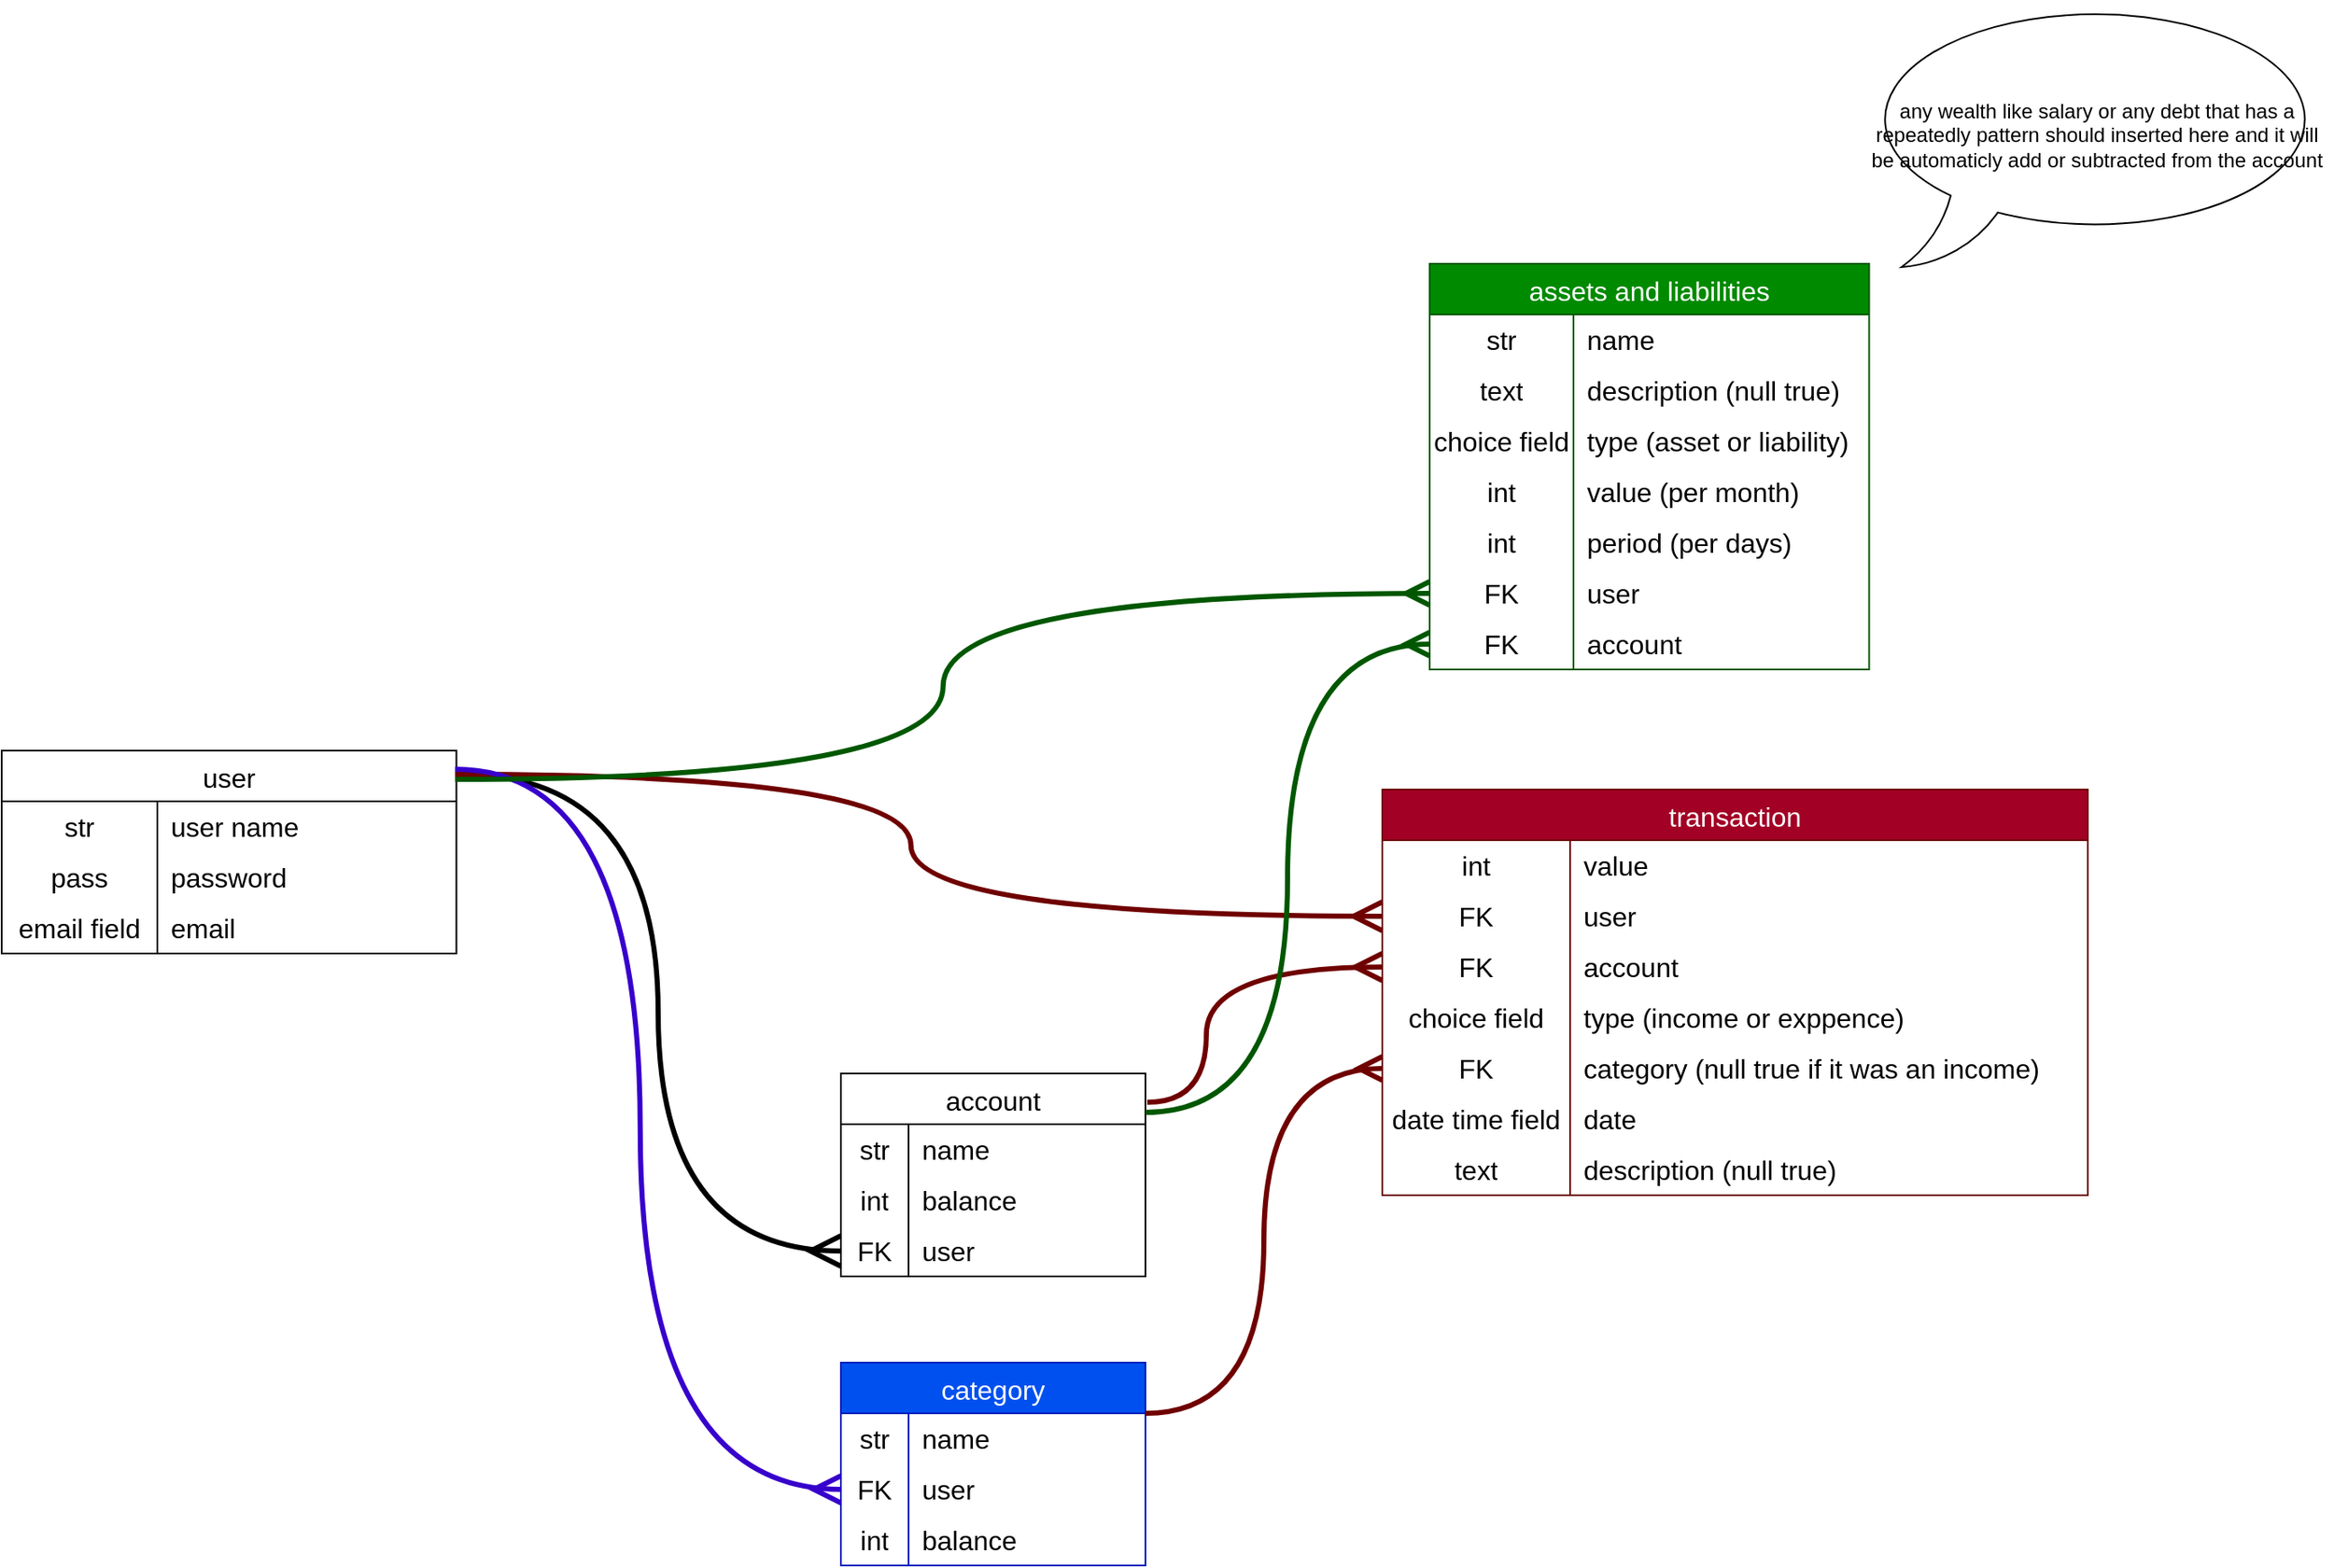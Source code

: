 <mxfile version="23.0.2" type="device" pages="2">
  <diagram name="Page-1" id="wr-L5y7nn2R9QFwqmgwM">
    <mxGraphModel dx="1434" dy="1641" grid="0" gridSize="10" guides="1" tooltips="1" connect="1" arrows="1" fold="1" page="0" pageScale="1" pageWidth="1169" pageHeight="827" math="0" shadow="0">
      <root>
        <mxCell id="0" />
        <mxCell id="1" parent="0" />
        <mxCell id="iFwu6mjYf4d3JGYgfpNO-1" value="user" style="shape=table;startSize=30;container=1;collapsible=0;childLayout=tableLayout;fixedRows=1;rowLines=0;fontStyle=0;strokeColor=default;fontSize=16;" parent="1" vertex="1">
          <mxGeometry x="1" y="1" width="268.75" height="120" as="geometry" />
        </mxCell>
        <mxCell id="iFwu6mjYf4d3JGYgfpNO-2" value="" style="shape=tableRow;horizontal=0;startSize=0;swimlaneHead=0;swimlaneBody=0;top=0;left=0;bottom=0;right=0;collapsible=0;dropTarget=0;fillColor=none;points=[[0,0.5],[1,0.5]];portConstraint=eastwest;strokeColor=inherit;fontSize=16;" parent="iFwu6mjYf4d3JGYgfpNO-1" vertex="1">
          <mxGeometry y="30" width="268.75" height="30" as="geometry" />
        </mxCell>
        <mxCell id="iFwu6mjYf4d3JGYgfpNO-3" value="str" style="shape=partialRectangle;html=1;whiteSpace=wrap;connectable=0;fillColor=none;top=0;left=0;bottom=0;right=0;overflow=hidden;pointerEvents=1;strokeColor=inherit;fontSize=16;" parent="iFwu6mjYf4d3JGYgfpNO-2" vertex="1">
          <mxGeometry width="92" height="30" as="geometry">
            <mxRectangle width="92" height="30" as="alternateBounds" />
          </mxGeometry>
        </mxCell>
        <mxCell id="iFwu6mjYf4d3JGYgfpNO-4" value="user name" style="shape=partialRectangle;html=1;whiteSpace=wrap;connectable=0;fillColor=none;top=0;left=0;bottom=0;right=0;align=left;spacingLeft=6;overflow=hidden;strokeColor=inherit;fontSize=16;" parent="iFwu6mjYf4d3JGYgfpNO-2" vertex="1">
          <mxGeometry x="92" width="177" height="30" as="geometry">
            <mxRectangle width="177" height="30" as="alternateBounds" />
          </mxGeometry>
        </mxCell>
        <mxCell id="iFwu6mjYf4d3JGYgfpNO-5" value="" style="shape=tableRow;horizontal=0;startSize=0;swimlaneHead=0;swimlaneBody=0;top=0;left=0;bottom=0;right=0;collapsible=0;dropTarget=0;fillColor=none;points=[[0,0.5],[1,0.5]];portConstraint=eastwest;strokeColor=inherit;fontSize=16;" parent="iFwu6mjYf4d3JGYgfpNO-1" vertex="1">
          <mxGeometry y="60" width="268.75" height="30" as="geometry" />
        </mxCell>
        <mxCell id="iFwu6mjYf4d3JGYgfpNO-6" value="pass" style="shape=partialRectangle;html=1;whiteSpace=wrap;connectable=0;fillColor=none;top=0;left=0;bottom=0;right=0;overflow=hidden;strokeColor=inherit;fontSize=16;" parent="iFwu6mjYf4d3JGYgfpNO-5" vertex="1">
          <mxGeometry width="92" height="30" as="geometry">
            <mxRectangle width="92" height="30" as="alternateBounds" />
          </mxGeometry>
        </mxCell>
        <mxCell id="iFwu6mjYf4d3JGYgfpNO-7" value="password" style="shape=partialRectangle;html=1;whiteSpace=wrap;connectable=0;fillColor=none;top=0;left=0;bottom=0;right=0;align=left;spacingLeft=6;overflow=hidden;strokeColor=inherit;fontSize=16;" parent="iFwu6mjYf4d3JGYgfpNO-5" vertex="1">
          <mxGeometry x="92" width="177" height="30" as="geometry">
            <mxRectangle width="177" height="30" as="alternateBounds" />
          </mxGeometry>
        </mxCell>
        <mxCell id="iFwu6mjYf4d3JGYgfpNO-8" value="" style="shape=tableRow;horizontal=0;startSize=0;swimlaneHead=0;swimlaneBody=0;top=0;left=0;bottom=0;right=0;collapsible=0;dropTarget=0;fillColor=none;points=[[0,0.5],[1,0.5]];portConstraint=eastwest;strokeColor=inherit;fontSize=16;" parent="iFwu6mjYf4d3JGYgfpNO-1" vertex="1">
          <mxGeometry y="90" width="268.75" height="30" as="geometry" />
        </mxCell>
        <mxCell id="iFwu6mjYf4d3JGYgfpNO-9" value="email field" style="shape=partialRectangle;html=1;whiteSpace=wrap;connectable=0;fillColor=none;top=0;left=0;bottom=0;right=0;overflow=hidden;strokeColor=inherit;fontSize=16;" parent="iFwu6mjYf4d3JGYgfpNO-8" vertex="1">
          <mxGeometry width="92" height="30" as="geometry">
            <mxRectangle width="92" height="30" as="alternateBounds" />
          </mxGeometry>
        </mxCell>
        <mxCell id="iFwu6mjYf4d3JGYgfpNO-10" value="email" style="shape=partialRectangle;html=1;whiteSpace=wrap;connectable=0;fillColor=none;top=0;left=0;bottom=0;right=0;align=left;spacingLeft=6;overflow=hidden;strokeColor=inherit;fontSize=16;" parent="iFwu6mjYf4d3JGYgfpNO-8" vertex="1">
          <mxGeometry x="92" width="177" height="30" as="geometry">
            <mxRectangle width="177" height="30" as="alternateBounds" />
          </mxGeometry>
        </mxCell>
        <mxCell id="iFwu6mjYf4d3JGYgfpNO-20" value="transaction" style="shape=table;startSize=30;container=1;collapsible=0;childLayout=tableLayout;fixedRows=1;rowLines=0;fontStyle=0;strokeColor=#6F0000;fontSize=16;fillColor=#a20025;fontColor=#ffffff;" parent="1" vertex="1">
          <mxGeometry x="817" y="24" width="417" height="240" as="geometry" />
        </mxCell>
        <mxCell id="iFwu6mjYf4d3JGYgfpNO-21" value="" style="shape=tableRow;horizontal=0;startSize=0;swimlaneHead=0;swimlaneBody=0;top=0;left=0;bottom=0;right=0;collapsible=0;dropTarget=0;fillColor=none;points=[[0,0.5],[1,0.5]];portConstraint=eastwest;strokeColor=inherit;fontSize=16;" parent="iFwu6mjYf4d3JGYgfpNO-20" vertex="1">
          <mxGeometry y="30" width="417" height="30" as="geometry" />
        </mxCell>
        <mxCell id="iFwu6mjYf4d3JGYgfpNO-22" value="int" style="shape=partialRectangle;html=1;whiteSpace=wrap;connectable=0;fillColor=none;top=0;left=0;bottom=0;right=0;overflow=hidden;pointerEvents=1;strokeColor=inherit;fontSize=16;" parent="iFwu6mjYf4d3JGYgfpNO-21" vertex="1">
          <mxGeometry width="111" height="30" as="geometry">
            <mxRectangle width="111" height="30" as="alternateBounds" />
          </mxGeometry>
        </mxCell>
        <mxCell id="iFwu6mjYf4d3JGYgfpNO-23" value="value" style="shape=partialRectangle;html=1;whiteSpace=wrap;connectable=0;fillColor=none;top=0;left=0;bottom=0;right=0;align=left;spacingLeft=6;overflow=hidden;strokeColor=inherit;fontSize=16;" parent="iFwu6mjYf4d3JGYgfpNO-21" vertex="1">
          <mxGeometry x="111" width="306" height="30" as="geometry">
            <mxRectangle width="306" height="30" as="alternateBounds" />
          </mxGeometry>
        </mxCell>
        <mxCell id="iFwu6mjYf4d3JGYgfpNO-24" value="" style="shape=tableRow;horizontal=0;startSize=0;swimlaneHead=0;swimlaneBody=0;top=0;left=0;bottom=0;right=0;collapsible=0;dropTarget=0;fillColor=none;points=[[0,0.5],[1,0.5]];portConstraint=eastwest;strokeColor=inherit;fontSize=16;" parent="iFwu6mjYf4d3JGYgfpNO-20" vertex="1">
          <mxGeometry y="60" width="417" height="30" as="geometry" />
        </mxCell>
        <mxCell id="iFwu6mjYf4d3JGYgfpNO-25" value="FK" style="shape=partialRectangle;html=1;whiteSpace=wrap;connectable=0;fillColor=none;top=0;left=0;bottom=0;right=0;overflow=hidden;strokeColor=inherit;fontSize=16;" parent="iFwu6mjYf4d3JGYgfpNO-24" vertex="1">
          <mxGeometry width="111" height="30" as="geometry">
            <mxRectangle width="111" height="30" as="alternateBounds" />
          </mxGeometry>
        </mxCell>
        <mxCell id="iFwu6mjYf4d3JGYgfpNO-26" value="user" style="shape=partialRectangle;html=1;whiteSpace=wrap;connectable=0;fillColor=none;top=0;left=0;bottom=0;right=0;align=left;spacingLeft=6;overflow=hidden;strokeColor=inherit;fontSize=16;" parent="iFwu6mjYf4d3JGYgfpNO-24" vertex="1">
          <mxGeometry x="111" width="306" height="30" as="geometry">
            <mxRectangle width="306" height="30" as="alternateBounds" />
          </mxGeometry>
        </mxCell>
        <mxCell id="iFwu6mjYf4d3JGYgfpNO-27" value="" style="shape=tableRow;horizontal=0;startSize=0;swimlaneHead=0;swimlaneBody=0;top=0;left=0;bottom=0;right=0;collapsible=0;dropTarget=0;fillColor=none;points=[[0,0.5],[1,0.5]];portConstraint=eastwest;strokeColor=inherit;fontSize=16;" parent="iFwu6mjYf4d3JGYgfpNO-20" vertex="1">
          <mxGeometry y="90" width="417" height="30" as="geometry" />
        </mxCell>
        <mxCell id="iFwu6mjYf4d3JGYgfpNO-28" value="FK" style="shape=partialRectangle;html=1;whiteSpace=wrap;connectable=0;fillColor=none;top=0;left=0;bottom=0;right=0;overflow=hidden;strokeColor=inherit;fontSize=16;" parent="iFwu6mjYf4d3JGYgfpNO-27" vertex="1">
          <mxGeometry width="111" height="30" as="geometry">
            <mxRectangle width="111" height="30" as="alternateBounds" />
          </mxGeometry>
        </mxCell>
        <mxCell id="iFwu6mjYf4d3JGYgfpNO-29" value="account" style="shape=partialRectangle;html=1;whiteSpace=wrap;connectable=0;fillColor=none;top=0;left=0;bottom=0;right=0;align=left;spacingLeft=6;overflow=hidden;strokeColor=inherit;fontSize=16;" parent="iFwu6mjYf4d3JGYgfpNO-27" vertex="1">
          <mxGeometry x="111" width="306" height="30" as="geometry">
            <mxRectangle width="306" height="30" as="alternateBounds" />
          </mxGeometry>
        </mxCell>
        <mxCell id="iFwu6mjYf4d3JGYgfpNO-40" value="" style="shape=tableRow;horizontal=0;startSize=0;swimlaneHead=0;swimlaneBody=0;top=0;left=0;bottom=0;right=0;collapsible=0;dropTarget=0;fillColor=none;points=[[0,0.5],[1,0.5]];portConstraint=eastwest;strokeColor=inherit;fontSize=16;" parent="iFwu6mjYf4d3JGYgfpNO-20" vertex="1">
          <mxGeometry y="120" width="417" height="30" as="geometry" />
        </mxCell>
        <mxCell id="iFwu6mjYf4d3JGYgfpNO-41" value="choice field" style="shape=partialRectangle;html=1;whiteSpace=wrap;connectable=0;fillColor=none;top=0;left=0;bottom=0;right=0;overflow=hidden;strokeColor=inherit;fontSize=16;" parent="iFwu6mjYf4d3JGYgfpNO-40" vertex="1">
          <mxGeometry width="111" height="30" as="geometry">
            <mxRectangle width="111" height="30" as="alternateBounds" />
          </mxGeometry>
        </mxCell>
        <mxCell id="iFwu6mjYf4d3JGYgfpNO-42" value="type (income or exppence)" style="shape=partialRectangle;html=1;whiteSpace=wrap;connectable=0;fillColor=none;top=0;left=0;bottom=0;right=0;align=left;spacingLeft=6;overflow=hidden;strokeColor=inherit;fontSize=16;" parent="iFwu6mjYf4d3JGYgfpNO-40" vertex="1">
          <mxGeometry x="111" width="306" height="30" as="geometry">
            <mxRectangle width="306" height="30" as="alternateBounds" />
          </mxGeometry>
        </mxCell>
        <mxCell id="iFwu6mjYf4d3JGYgfpNO-46" value="" style="shape=tableRow;horizontal=0;startSize=0;swimlaneHead=0;swimlaneBody=0;top=0;left=0;bottom=0;right=0;collapsible=0;dropTarget=0;fillColor=none;points=[[0,0.5],[1,0.5]];portConstraint=eastwest;strokeColor=inherit;fontSize=16;" parent="iFwu6mjYf4d3JGYgfpNO-20" vertex="1">
          <mxGeometry y="150" width="417" height="30" as="geometry" />
        </mxCell>
        <mxCell id="iFwu6mjYf4d3JGYgfpNO-47" value="FK" style="shape=partialRectangle;html=1;whiteSpace=wrap;connectable=0;fillColor=none;top=0;left=0;bottom=0;right=0;overflow=hidden;strokeColor=inherit;fontSize=16;" parent="iFwu6mjYf4d3JGYgfpNO-46" vertex="1">
          <mxGeometry width="111" height="30" as="geometry">
            <mxRectangle width="111" height="30" as="alternateBounds" />
          </mxGeometry>
        </mxCell>
        <mxCell id="iFwu6mjYf4d3JGYgfpNO-48" value="category (null true if it was an income)" style="shape=partialRectangle;html=1;whiteSpace=wrap;connectable=0;fillColor=none;top=0;left=0;bottom=0;right=0;align=left;spacingLeft=6;overflow=hidden;strokeColor=inherit;fontSize=16;" parent="iFwu6mjYf4d3JGYgfpNO-46" vertex="1">
          <mxGeometry x="111" width="306" height="30" as="geometry">
            <mxRectangle width="306" height="30" as="alternateBounds" />
          </mxGeometry>
        </mxCell>
        <mxCell id="iFwu6mjYf4d3JGYgfpNO-64" value="" style="shape=tableRow;horizontal=0;startSize=0;swimlaneHead=0;swimlaneBody=0;top=0;left=0;bottom=0;right=0;collapsible=0;dropTarget=0;fillColor=none;points=[[0,0.5],[1,0.5]];portConstraint=eastwest;strokeColor=inherit;fontSize=16;" parent="iFwu6mjYf4d3JGYgfpNO-20" vertex="1">
          <mxGeometry y="180" width="417" height="30" as="geometry" />
        </mxCell>
        <mxCell id="iFwu6mjYf4d3JGYgfpNO-65" value="date time field" style="shape=partialRectangle;html=1;whiteSpace=wrap;connectable=0;fillColor=none;top=0;left=0;bottom=0;right=0;overflow=hidden;strokeColor=inherit;fontSize=16;" parent="iFwu6mjYf4d3JGYgfpNO-64" vertex="1">
          <mxGeometry width="111" height="30" as="geometry">
            <mxRectangle width="111" height="30" as="alternateBounds" />
          </mxGeometry>
        </mxCell>
        <mxCell id="iFwu6mjYf4d3JGYgfpNO-66" value="date" style="shape=partialRectangle;html=1;whiteSpace=wrap;connectable=0;fillColor=none;top=0;left=0;bottom=0;right=0;align=left;spacingLeft=6;overflow=hidden;strokeColor=inherit;fontSize=16;" parent="iFwu6mjYf4d3JGYgfpNO-64" vertex="1">
          <mxGeometry x="111" width="306" height="30" as="geometry">
            <mxRectangle width="306" height="30" as="alternateBounds" />
          </mxGeometry>
        </mxCell>
        <mxCell id="iFwu6mjYf4d3JGYgfpNO-95" value="" style="shape=tableRow;horizontal=0;startSize=0;swimlaneHead=0;swimlaneBody=0;top=0;left=0;bottom=0;right=0;collapsible=0;dropTarget=0;fillColor=none;points=[[0,0.5],[1,0.5]];portConstraint=eastwest;strokeColor=inherit;fontSize=16;" parent="iFwu6mjYf4d3JGYgfpNO-20" vertex="1">
          <mxGeometry y="210" width="417" height="30" as="geometry" />
        </mxCell>
        <mxCell id="iFwu6mjYf4d3JGYgfpNO-96" value="text" style="shape=partialRectangle;html=1;whiteSpace=wrap;connectable=0;fillColor=none;top=0;left=0;bottom=0;right=0;overflow=hidden;strokeColor=inherit;fontSize=16;" parent="iFwu6mjYf4d3JGYgfpNO-95" vertex="1">
          <mxGeometry width="111" height="30" as="geometry">
            <mxRectangle width="111" height="30" as="alternateBounds" />
          </mxGeometry>
        </mxCell>
        <mxCell id="iFwu6mjYf4d3JGYgfpNO-97" value="description (null true)" style="shape=partialRectangle;html=1;whiteSpace=wrap;connectable=0;fillColor=none;top=0;left=0;bottom=0;right=0;align=left;spacingLeft=6;overflow=hidden;strokeColor=inherit;fontSize=16;" parent="iFwu6mjYf4d3JGYgfpNO-95" vertex="1">
          <mxGeometry x="111" width="306" height="30" as="geometry">
            <mxRectangle width="306" height="30" as="alternateBounds" />
          </mxGeometry>
        </mxCell>
        <mxCell id="iFwu6mjYf4d3JGYgfpNO-30" value="account" style="shape=table;startSize=30;container=1;collapsible=0;childLayout=tableLayout;fixedRows=1;rowLines=0;fontStyle=0;strokeColor=default;fontSize=16;" parent="1" vertex="1">
          <mxGeometry x="497" y="192" width="180" height="120" as="geometry" />
        </mxCell>
        <mxCell id="iFwu6mjYf4d3JGYgfpNO-31" value="" style="shape=tableRow;horizontal=0;startSize=0;swimlaneHead=0;swimlaneBody=0;top=0;left=0;bottom=0;right=0;collapsible=0;dropTarget=0;fillColor=none;points=[[0,0.5],[1,0.5]];portConstraint=eastwest;strokeColor=inherit;fontSize=16;" parent="iFwu6mjYf4d3JGYgfpNO-30" vertex="1">
          <mxGeometry y="30" width="180" height="30" as="geometry" />
        </mxCell>
        <mxCell id="iFwu6mjYf4d3JGYgfpNO-32" value="str" style="shape=partialRectangle;html=1;whiteSpace=wrap;connectable=0;fillColor=none;top=0;left=0;bottom=0;right=0;overflow=hidden;pointerEvents=1;strokeColor=inherit;fontSize=16;" parent="iFwu6mjYf4d3JGYgfpNO-31" vertex="1">
          <mxGeometry width="40" height="30" as="geometry">
            <mxRectangle width="40" height="30" as="alternateBounds" />
          </mxGeometry>
        </mxCell>
        <mxCell id="iFwu6mjYf4d3JGYgfpNO-33" value="name" style="shape=partialRectangle;html=1;whiteSpace=wrap;connectable=0;fillColor=none;top=0;left=0;bottom=0;right=0;align=left;spacingLeft=6;overflow=hidden;strokeColor=inherit;fontSize=16;" parent="iFwu6mjYf4d3JGYgfpNO-31" vertex="1">
          <mxGeometry x="40" width="140" height="30" as="geometry">
            <mxRectangle width="140" height="30" as="alternateBounds" />
          </mxGeometry>
        </mxCell>
        <mxCell id="iFwu6mjYf4d3JGYgfpNO-34" value="" style="shape=tableRow;horizontal=0;startSize=0;swimlaneHead=0;swimlaneBody=0;top=0;left=0;bottom=0;right=0;collapsible=0;dropTarget=0;fillColor=none;points=[[0,0.5],[1,0.5]];portConstraint=eastwest;strokeColor=inherit;fontSize=16;" parent="iFwu6mjYf4d3JGYgfpNO-30" vertex="1">
          <mxGeometry y="60" width="180" height="30" as="geometry" />
        </mxCell>
        <mxCell id="iFwu6mjYf4d3JGYgfpNO-35" value="int" style="shape=partialRectangle;html=1;whiteSpace=wrap;connectable=0;fillColor=none;top=0;left=0;bottom=0;right=0;overflow=hidden;strokeColor=inherit;fontSize=16;" parent="iFwu6mjYf4d3JGYgfpNO-34" vertex="1">
          <mxGeometry width="40" height="30" as="geometry">
            <mxRectangle width="40" height="30" as="alternateBounds" />
          </mxGeometry>
        </mxCell>
        <mxCell id="iFwu6mjYf4d3JGYgfpNO-36" value="balance" style="shape=partialRectangle;html=1;whiteSpace=wrap;connectable=0;fillColor=none;top=0;left=0;bottom=0;right=0;align=left;spacingLeft=6;overflow=hidden;strokeColor=inherit;fontSize=16;" parent="iFwu6mjYf4d3JGYgfpNO-34" vertex="1">
          <mxGeometry x="40" width="140" height="30" as="geometry">
            <mxRectangle width="140" height="30" as="alternateBounds" />
          </mxGeometry>
        </mxCell>
        <mxCell id="iFwu6mjYf4d3JGYgfpNO-43" value="" style="shape=tableRow;horizontal=0;startSize=0;swimlaneHead=0;swimlaneBody=0;top=0;left=0;bottom=0;right=0;collapsible=0;dropTarget=0;fillColor=none;points=[[0,0.5],[1,0.5]];portConstraint=eastwest;strokeColor=inherit;fontSize=16;" parent="iFwu6mjYf4d3JGYgfpNO-30" vertex="1">
          <mxGeometry y="90" width="180" height="30" as="geometry" />
        </mxCell>
        <mxCell id="iFwu6mjYf4d3JGYgfpNO-44" value="FK" style="shape=partialRectangle;html=1;whiteSpace=wrap;connectable=0;fillColor=none;top=0;left=0;bottom=0;right=0;overflow=hidden;strokeColor=inherit;fontSize=16;" parent="iFwu6mjYf4d3JGYgfpNO-43" vertex="1">
          <mxGeometry width="40" height="30" as="geometry">
            <mxRectangle width="40" height="30" as="alternateBounds" />
          </mxGeometry>
        </mxCell>
        <mxCell id="iFwu6mjYf4d3JGYgfpNO-45" value="user" style="shape=partialRectangle;html=1;whiteSpace=wrap;connectable=0;fillColor=none;top=0;left=0;bottom=0;right=0;align=left;spacingLeft=6;overflow=hidden;strokeColor=inherit;fontSize=16;" parent="iFwu6mjYf4d3JGYgfpNO-43" vertex="1">
          <mxGeometry x="40" width="140" height="30" as="geometry">
            <mxRectangle width="140" height="30" as="alternateBounds" />
          </mxGeometry>
        </mxCell>
        <mxCell id="iFwu6mjYf4d3JGYgfpNO-49" value="category" style="shape=table;startSize=30;container=1;collapsible=0;childLayout=tableLayout;fixedRows=1;rowLines=0;fontStyle=0;strokeColor=#001DBC;fontSize=16;fillColor=#0050ef;fontColor=#ffffff;" parent="1" vertex="1">
          <mxGeometry x="497" y="363" width="180" height="120" as="geometry" />
        </mxCell>
        <mxCell id="iFwu6mjYf4d3JGYgfpNO-50" value="" style="shape=tableRow;horizontal=0;startSize=0;swimlaneHead=0;swimlaneBody=0;top=0;left=0;bottom=0;right=0;collapsible=0;dropTarget=0;fillColor=none;points=[[0,0.5],[1,0.5]];portConstraint=eastwest;strokeColor=inherit;fontSize=16;" parent="iFwu6mjYf4d3JGYgfpNO-49" vertex="1">
          <mxGeometry y="30" width="180" height="30" as="geometry" />
        </mxCell>
        <mxCell id="iFwu6mjYf4d3JGYgfpNO-51" value="str" style="shape=partialRectangle;html=1;whiteSpace=wrap;connectable=0;fillColor=none;top=0;left=0;bottom=0;right=0;overflow=hidden;pointerEvents=1;strokeColor=inherit;fontSize=16;" parent="iFwu6mjYf4d3JGYgfpNO-50" vertex="1">
          <mxGeometry width="40" height="30" as="geometry">
            <mxRectangle width="40" height="30" as="alternateBounds" />
          </mxGeometry>
        </mxCell>
        <mxCell id="iFwu6mjYf4d3JGYgfpNO-52" value="name" style="shape=partialRectangle;html=1;whiteSpace=wrap;connectable=0;fillColor=none;top=0;left=0;bottom=0;right=0;align=left;spacingLeft=6;overflow=hidden;strokeColor=inherit;fontSize=16;" parent="iFwu6mjYf4d3JGYgfpNO-50" vertex="1">
          <mxGeometry x="40" width="140" height="30" as="geometry">
            <mxRectangle width="140" height="30" as="alternateBounds" />
          </mxGeometry>
        </mxCell>
        <mxCell id="iFwu6mjYf4d3JGYgfpNO-53" value="" style="shape=tableRow;horizontal=0;startSize=0;swimlaneHead=0;swimlaneBody=0;top=0;left=0;bottom=0;right=0;collapsible=0;dropTarget=0;fillColor=none;points=[[0,0.5],[1,0.5]];portConstraint=eastwest;strokeColor=inherit;fontSize=16;" parent="iFwu6mjYf4d3JGYgfpNO-49" vertex="1">
          <mxGeometry y="60" width="180" height="30" as="geometry" />
        </mxCell>
        <mxCell id="iFwu6mjYf4d3JGYgfpNO-54" value="FK" style="shape=partialRectangle;html=1;whiteSpace=wrap;connectable=0;fillColor=none;top=0;left=0;bottom=0;right=0;overflow=hidden;strokeColor=inherit;fontSize=16;" parent="iFwu6mjYf4d3JGYgfpNO-53" vertex="1">
          <mxGeometry width="40" height="30" as="geometry">
            <mxRectangle width="40" height="30" as="alternateBounds" />
          </mxGeometry>
        </mxCell>
        <mxCell id="iFwu6mjYf4d3JGYgfpNO-55" value="user" style="shape=partialRectangle;html=1;whiteSpace=wrap;connectable=0;fillColor=none;top=0;left=0;bottom=0;right=0;align=left;spacingLeft=6;overflow=hidden;strokeColor=inherit;fontSize=16;" parent="iFwu6mjYf4d3JGYgfpNO-53" vertex="1">
          <mxGeometry x="40" width="140" height="30" as="geometry">
            <mxRectangle width="140" height="30" as="alternateBounds" />
          </mxGeometry>
        </mxCell>
        <mxCell id="iFwu6mjYf4d3JGYgfpNO-92" value="" style="shape=tableRow;horizontal=0;startSize=0;swimlaneHead=0;swimlaneBody=0;top=0;left=0;bottom=0;right=0;collapsible=0;dropTarget=0;fillColor=none;points=[[0,0.5],[1,0.5]];portConstraint=eastwest;strokeColor=inherit;fontSize=16;" parent="iFwu6mjYf4d3JGYgfpNO-49" vertex="1">
          <mxGeometry y="90" width="180" height="30" as="geometry" />
        </mxCell>
        <mxCell id="iFwu6mjYf4d3JGYgfpNO-93" value="int" style="shape=partialRectangle;html=1;whiteSpace=wrap;connectable=0;fillColor=none;top=0;left=0;bottom=0;right=0;overflow=hidden;strokeColor=inherit;fontSize=16;" parent="iFwu6mjYf4d3JGYgfpNO-92" vertex="1">
          <mxGeometry width="40" height="30" as="geometry">
            <mxRectangle width="40" height="30" as="alternateBounds" />
          </mxGeometry>
        </mxCell>
        <mxCell id="iFwu6mjYf4d3JGYgfpNO-94" value="balance" style="shape=partialRectangle;html=1;whiteSpace=wrap;connectable=0;fillColor=none;top=0;left=0;bottom=0;right=0;align=left;spacingLeft=6;overflow=hidden;strokeColor=inherit;fontSize=16;" parent="iFwu6mjYf4d3JGYgfpNO-92" vertex="1">
          <mxGeometry x="40" width="140" height="30" as="geometry">
            <mxRectangle width="140" height="30" as="alternateBounds" />
          </mxGeometry>
        </mxCell>
        <mxCell id="iFwu6mjYf4d3JGYgfpNO-59" style="edgeStyle=orthogonalEdgeStyle;rounded=0;orthogonalLoop=1;jettySize=auto;html=1;exitX=0;exitY=0.5;exitDx=0;exitDy=0;entryX=1.008;entryY=0.117;entryDx=0;entryDy=0;entryPerimeter=0;curved=1;endArrow=none;endFill=0;startArrow=ERmany;startFill=0;startSize=14;endSize=6;sourcePerimeterSpacing=0;strokeWidth=3;" parent="1" source="iFwu6mjYf4d3JGYgfpNO-43" target="iFwu6mjYf4d3JGYgfpNO-1" edge="1">
          <mxGeometry relative="1" as="geometry">
            <Array as="points">
              <mxPoint x="389" y="297" />
              <mxPoint x="389" y="15" />
            </Array>
          </mxGeometry>
        </mxCell>
        <mxCell id="iFwu6mjYf4d3JGYgfpNO-60" style="edgeStyle=orthogonalEdgeStyle;rounded=0;orthogonalLoop=1;jettySize=auto;html=1;exitX=0;exitY=0.5;exitDx=0;exitDy=0;entryX=0.997;entryY=0.117;entryDx=0;entryDy=0;entryPerimeter=0;curved=1;strokeWidth=3;endArrow=none;endFill=0;startArrow=ERmany;startFill=0;fillColor=#a20025;strokeColor=#6F0000;startSize=13;" parent="1" source="iFwu6mjYf4d3JGYgfpNO-24" target="iFwu6mjYf4d3JGYgfpNO-1" edge="1">
          <mxGeometry relative="1" as="geometry" />
        </mxCell>
        <mxCell id="iFwu6mjYf4d3JGYgfpNO-61" style="edgeStyle=orthogonalEdgeStyle;rounded=0;orthogonalLoop=1;jettySize=auto;html=1;exitX=0;exitY=0.5;exitDx=0;exitDy=0;entryX=1.006;entryY=0.142;entryDx=0;entryDy=0;entryPerimeter=0;curved=1;startArrow=ERmany;startFill=0;endArrow=none;endFill=0;startSize=12;fillColor=#a20025;strokeColor=#6F0000;strokeWidth=3;" parent="1" source="iFwu6mjYf4d3JGYgfpNO-27" target="iFwu6mjYf4d3JGYgfpNO-30" edge="1">
          <mxGeometry relative="1" as="geometry">
            <Array as="points">
              <mxPoint x="713" y="129" />
              <mxPoint x="713" y="209" />
            </Array>
          </mxGeometry>
        </mxCell>
        <mxCell id="iFwu6mjYf4d3JGYgfpNO-62" style="edgeStyle=orthogonalEdgeStyle;rounded=0;orthogonalLoop=1;jettySize=auto;html=1;exitX=0;exitY=0.5;exitDx=0;exitDy=0;entryX=1;entryY=0.25;entryDx=0;entryDy=0;curved=1;startSize=10;strokeWidth=3;startArrow=ERmany;startFill=0;endArrow=none;endFill=0;fillColor=#a20025;strokeColor=#6F0000;" parent="1" source="iFwu6mjYf4d3JGYgfpNO-46" target="iFwu6mjYf4d3JGYgfpNO-49" edge="1">
          <mxGeometry relative="1" as="geometry" />
        </mxCell>
        <mxCell id="iFwu6mjYf4d3JGYgfpNO-63" style="edgeStyle=orthogonalEdgeStyle;rounded=0;orthogonalLoop=1;jettySize=auto;html=1;exitX=0;exitY=0.5;exitDx=0;exitDy=0;entryX=0.997;entryY=0.092;entryDx=0;entryDy=0;entryPerimeter=0;curved=1;fillColor=#6a00ff;strokeColor=#3700CC;startSize=12;strokeWidth=3;startArrow=ERmany;startFill=0;endArrow=none;endFill=0;" parent="1" source="iFwu6mjYf4d3JGYgfpNO-53" target="iFwu6mjYf4d3JGYgfpNO-1" edge="1">
          <mxGeometry relative="1" as="geometry" />
        </mxCell>
        <mxCell id="iFwu6mjYf4d3JGYgfpNO-67" value="assets and liabilities" style="shape=table;startSize=30;container=1;collapsible=0;childLayout=tableLayout;fixedRows=1;rowLines=0;fontStyle=0;strokeColor=#005700;fontSize=16;fillColor=#008a00;fontColor=#ffffff;" parent="1" vertex="1">
          <mxGeometry x="845" y="-287" width="259.75" height="240" as="geometry" />
        </mxCell>
        <mxCell id="iFwu6mjYf4d3JGYgfpNO-68" value="" style="shape=tableRow;horizontal=0;startSize=0;swimlaneHead=0;swimlaneBody=0;top=0;left=0;bottom=0;right=0;collapsible=0;dropTarget=0;fillColor=none;points=[[0,0.5],[1,0.5]];portConstraint=eastwest;strokeColor=inherit;fontSize=16;" parent="iFwu6mjYf4d3JGYgfpNO-67" vertex="1">
          <mxGeometry y="30" width="259.75" height="30" as="geometry" />
        </mxCell>
        <mxCell id="iFwu6mjYf4d3JGYgfpNO-69" value="str" style="shape=partialRectangle;html=1;whiteSpace=wrap;connectable=0;fillColor=none;top=0;left=0;bottom=0;right=0;overflow=hidden;pointerEvents=1;strokeColor=inherit;fontSize=16;" parent="iFwu6mjYf4d3JGYgfpNO-68" vertex="1">
          <mxGeometry width="85" height="30" as="geometry">
            <mxRectangle width="85" height="30" as="alternateBounds" />
          </mxGeometry>
        </mxCell>
        <mxCell id="iFwu6mjYf4d3JGYgfpNO-70" value="name" style="shape=partialRectangle;html=1;whiteSpace=wrap;connectable=0;fillColor=none;top=0;left=0;bottom=0;right=0;align=left;spacingLeft=6;overflow=hidden;strokeColor=inherit;fontSize=16;" parent="iFwu6mjYf4d3JGYgfpNO-68" vertex="1">
          <mxGeometry x="85" width="175" height="30" as="geometry">
            <mxRectangle width="175" height="30" as="alternateBounds" />
          </mxGeometry>
        </mxCell>
        <mxCell id="iFwu6mjYf4d3JGYgfpNO-71" value="" style="shape=tableRow;horizontal=0;startSize=0;swimlaneHead=0;swimlaneBody=0;top=0;left=0;bottom=0;right=0;collapsible=0;dropTarget=0;fillColor=none;points=[[0,0.5],[1,0.5]];portConstraint=eastwest;strokeColor=inherit;fontSize=16;" parent="iFwu6mjYf4d3JGYgfpNO-67" vertex="1">
          <mxGeometry y="60" width="259.75" height="30" as="geometry" />
        </mxCell>
        <mxCell id="iFwu6mjYf4d3JGYgfpNO-72" value="text" style="shape=partialRectangle;html=1;whiteSpace=wrap;connectable=0;fillColor=none;top=0;left=0;bottom=0;right=0;overflow=hidden;strokeColor=inherit;fontSize=16;" parent="iFwu6mjYf4d3JGYgfpNO-71" vertex="1">
          <mxGeometry width="85" height="30" as="geometry">
            <mxRectangle width="85" height="30" as="alternateBounds" />
          </mxGeometry>
        </mxCell>
        <mxCell id="iFwu6mjYf4d3JGYgfpNO-73" value="description (null true)" style="shape=partialRectangle;html=1;whiteSpace=wrap;connectable=0;fillColor=none;top=0;left=0;bottom=0;right=0;align=left;spacingLeft=6;overflow=hidden;strokeColor=inherit;fontSize=16;" parent="iFwu6mjYf4d3JGYgfpNO-71" vertex="1">
          <mxGeometry x="85" width="175" height="30" as="geometry">
            <mxRectangle width="175" height="30" as="alternateBounds" />
          </mxGeometry>
        </mxCell>
        <mxCell id="iFwu6mjYf4d3JGYgfpNO-74" value="" style="shape=tableRow;horizontal=0;startSize=0;swimlaneHead=0;swimlaneBody=0;top=0;left=0;bottom=0;right=0;collapsible=0;dropTarget=0;fillColor=none;points=[[0,0.5],[1,0.5]];portConstraint=eastwest;strokeColor=inherit;fontSize=16;" parent="iFwu6mjYf4d3JGYgfpNO-67" vertex="1">
          <mxGeometry y="90" width="259.75" height="30" as="geometry" />
        </mxCell>
        <mxCell id="iFwu6mjYf4d3JGYgfpNO-75" value="choice field" style="shape=partialRectangle;html=1;whiteSpace=wrap;connectable=0;fillColor=none;top=0;left=0;bottom=0;right=0;overflow=hidden;strokeColor=inherit;fontSize=16;" parent="iFwu6mjYf4d3JGYgfpNO-74" vertex="1">
          <mxGeometry width="85" height="30" as="geometry">
            <mxRectangle width="85" height="30" as="alternateBounds" />
          </mxGeometry>
        </mxCell>
        <mxCell id="iFwu6mjYf4d3JGYgfpNO-76" value="type (asset or liability)" style="shape=partialRectangle;html=1;whiteSpace=wrap;connectable=0;fillColor=none;top=0;left=0;bottom=0;right=0;align=left;spacingLeft=6;overflow=hidden;strokeColor=inherit;fontSize=16;" parent="iFwu6mjYf4d3JGYgfpNO-74" vertex="1">
          <mxGeometry x="85" width="175" height="30" as="geometry">
            <mxRectangle width="175" height="30" as="alternateBounds" />
          </mxGeometry>
        </mxCell>
        <mxCell id="iFwu6mjYf4d3JGYgfpNO-77" value="" style="shape=tableRow;horizontal=0;startSize=0;swimlaneHead=0;swimlaneBody=0;top=0;left=0;bottom=0;right=0;collapsible=0;dropTarget=0;fillColor=none;points=[[0,0.5],[1,0.5]];portConstraint=eastwest;strokeColor=inherit;fontSize=16;" parent="iFwu6mjYf4d3JGYgfpNO-67" vertex="1">
          <mxGeometry y="120" width="259.75" height="30" as="geometry" />
        </mxCell>
        <mxCell id="iFwu6mjYf4d3JGYgfpNO-78" value="int" style="shape=partialRectangle;html=1;whiteSpace=wrap;connectable=0;fillColor=none;top=0;left=0;bottom=0;right=0;overflow=hidden;strokeColor=inherit;fontSize=16;" parent="iFwu6mjYf4d3JGYgfpNO-77" vertex="1">
          <mxGeometry width="85" height="30" as="geometry">
            <mxRectangle width="85" height="30" as="alternateBounds" />
          </mxGeometry>
        </mxCell>
        <mxCell id="iFwu6mjYf4d3JGYgfpNO-79" value="value (per month)" style="shape=partialRectangle;html=1;whiteSpace=wrap;connectable=0;fillColor=none;top=0;left=0;bottom=0;right=0;align=left;spacingLeft=6;overflow=hidden;strokeColor=inherit;fontSize=16;" parent="iFwu6mjYf4d3JGYgfpNO-77" vertex="1">
          <mxGeometry x="85" width="175" height="30" as="geometry">
            <mxRectangle width="175" height="30" as="alternateBounds" />
          </mxGeometry>
        </mxCell>
        <mxCell id="iFwu6mjYf4d3JGYgfpNO-89" value="" style="shape=tableRow;horizontal=0;startSize=0;swimlaneHead=0;swimlaneBody=0;top=0;left=0;bottom=0;right=0;collapsible=0;dropTarget=0;fillColor=none;points=[[0,0.5],[1,0.5]];portConstraint=eastwest;strokeColor=inherit;fontSize=16;" parent="iFwu6mjYf4d3JGYgfpNO-67" vertex="1">
          <mxGeometry y="150" width="259.75" height="30" as="geometry" />
        </mxCell>
        <mxCell id="iFwu6mjYf4d3JGYgfpNO-90" value="int" style="shape=partialRectangle;html=1;whiteSpace=wrap;connectable=0;fillColor=none;top=0;left=0;bottom=0;right=0;overflow=hidden;strokeColor=inherit;fontSize=16;" parent="iFwu6mjYf4d3JGYgfpNO-89" vertex="1">
          <mxGeometry width="85" height="30" as="geometry">
            <mxRectangle width="85" height="30" as="alternateBounds" />
          </mxGeometry>
        </mxCell>
        <mxCell id="iFwu6mjYf4d3JGYgfpNO-91" value="period (per days)" style="shape=partialRectangle;html=1;whiteSpace=wrap;connectable=0;fillColor=none;top=0;left=0;bottom=0;right=0;align=left;spacingLeft=6;overflow=hidden;strokeColor=inherit;fontSize=16;" parent="iFwu6mjYf4d3JGYgfpNO-89" vertex="1">
          <mxGeometry x="85" width="175" height="30" as="geometry">
            <mxRectangle width="175" height="30" as="alternateBounds" />
          </mxGeometry>
        </mxCell>
        <mxCell id="iFwu6mjYf4d3JGYgfpNO-80" value="" style="shape=tableRow;horizontal=0;startSize=0;swimlaneHead=0;swimlaneBody=0;top=0;left=0;bottom=0;right=0;collapsible=0;dropTarget=0;fillColor=none;points=[[0,0.5],[1,0.5]];portConstraint=eastwest;strokeColor=inherit;fontSize=16;" parent="iFwu6mjYf4d3JGYgfpNO-67" vertex="1">
          <mxGeometry y="180" width="259.75" height="30" as="geometry" />
        </mxCell>
        <mxCell id="iFwu6mjYf4d3JGYgfpNO-81" value="FK" style="shape=partialRectangle;html=1;whiteSpace=wrap;connectable=0;fillColor=none;top=0;left=0;bottom=0;right=0;overflow=hidden;strokeColor=inherit;fontSize=16;" parent="iFwu6mjYf4d3JGYgfpNO-80" vertex="1">
          <mxGeometry width="85" height="30" as="geometry">
            <mxRectangle width="85" height="30" as="alternateBounds" />
          </mxGeometry>
        </mxCell>
        <mxCell id="iFwu6mjYf4d3JGYgfpNO-82" value="user" style="shape=partialRectangle;html=1;whiteSpace=wrap;connectable=0;fillColor=none;top=0;left=0;bottom=0;right=0;align=left;spacingLeft=6;overflow=hidden;strokeColor=inherit;fontSize=16;" parent="iFwu6mjYf4d3JGYgfpNO-80" vertex="1">
          <mxGeometry x="85" width="175" height="30" as="geometry">
            <mxRectangle width="175" height="30" as="alternateBounds" />
          </mxGeometry>
        </mxCell>
        <mxCell id="iFwu6mjYf4d3JGYgfpNO-85" value="" style="shape=tableRow;horizontal=0;startSize=0;swimlaneHead=0;swimlaneBody=0;top=0;left=0;bottom=0;right=0;collapsible=0;dropTarget=0;fillColor=none;points=[[0,0.5],[1,0.5]];portConstraint=eastwest;strokeColor=inherit;fontSize=16;" parent="iFwu6mjYf4d3JGYgfpNO-67" vertex="1">
          <mxGeometry y="210" width="259.75" height="30" as="geometry" />
        </mxCell>
        <mxCell id="iFwu6mjYf4d3JGYgfpNO-86" value="FK" style="shape=partialRectangle;html=1;whiteSpace=wrap;connectable=0;fillColor=none;top=0;left=0;bottom=0;right=0;overflow=hidden;strokeColor=inherit;fontSize=16;" parent="iFwu6mjYf4d3JGYgfpNO-85" vertex="1">
          <mxGeometry width="85" height="30" as="geometry">
            <mxRectangle width="85" height="30" as="alternateBounds" />
          </mxGeometry>
        </mxCell>
        <mxCell id="iFwu6mjYf4d3JGYgfpNO-87" value="account" style="shape=partialRectangle;html=1;whiteSpace=wrap;connectable=0;fillColor=none;top=0;left=0;bottom=0;right=0;align=left;spacingLeft=6;overflow=hidden;strokeColor=inherit;fontSize=16;" parent="iFwu6mjYf4d3JGYgfpNO-85" vertex="1">
          <mxGeometry x="85" width="175" height="30" as="geometry">
            <mxRectangle width="175" height="30" as="alternateBounds" />
          </mxGeometry>
        </mxCell>
        <mxCell id="iFwu6mjYf4d3JGYgfpNO-83" style="edgeStyle=orthogonalEdgeStyle;rounded=0;orthogonalLoop=1;jettySize=auto;html=1;exitX=0;exitY=0.5;exitDx=0;exitDy=0;entryX=0.997;entryY=0.142;entryDx=0;entryDy=0;entryPerimeter=0;curved=1;startArrow=ERmany;startFill=0;endArrow=none;endFill=0;startSize=10;strokeWidth=3;fillColor=#008a00;strokeColor=#005700;" parent="1" source="iFwu6mjYf4d3JGYgfpNO-80" target="iFwu6mjYf4d3JGYgfpNO-1" edge="1">
          <mxGeometry relative="1" as="geometry" />
        </mxCell>
        <mxCell id="iFwu6mjYf4d3JGYgfpNO-84" value="any wealth like salary or any debt that has a repeatedly pattern should inserted here and it will be automaticly add or&amp;nbsp;subtracted from the account" style="whiteSpace=wrap;html=1;shape=mxgraph.basic.oval_callout" parent="1" vertex="1">
          <mxGeometry x="1101" y="-442" width="277" height="157" as="geometry" />
        </mxCell>
        <mxCell id="iFwu6mjYf4d3JGYgfpNO-88" style="edgeStyle=orthogonalEdgeStyle;rounded=0;orthogonalLoop=1;jettySize=auto;html=1;exitX=0;exitY=0.5;exitDx=0;exitDy=0;entryX=1;entryY=0.192;entryDx=0;entryDy=0;entryPerimeter=0;curved=1;endArrow=none;endFill=0;startArrow=ERmany;startFill=0;startSize=10;strokeWidth=3;fillColor=#008a00;strokeColor=#005700;" parent="1" source="iFwu6mjYf4d3JGYgfpNO-85" target="iFwu6mjYf4d3JGYgfpNO-30" edge="1">
          <mxGeometry relative="1" as="geometry" />
        </mxCell>
      </root>
    </mxGraphModel>
  </diagram>
  <diagram id="HDdYwT-Jdylcvp-LknnA" name="Page-2">
    <mxGraphModel dx="1434" dy="841" grid="0" gridSize="10" guides="1" tooltips="1" connect="1" arrows="1" fold="1" page="0" pageScale="1" pageWidth="1169" pageHeight="827" math="0" shadow="0">
      <root>
        <mxCell id="0" />
        <mxCell id="1" parent="0" />
        <mxCell id="nSofzEZUP66_NC4QI2B9-1" value="accounts" style="shape=table;startSize=30;container=1;collapsible=0;childLayout=tableLayout;strokeColor=default;fontSize=16;" vertex="1" parent="1">
          <mxGeometry x="42" y="151" width="839.5" height="270" as="geometry" />
        </mxCell>
        <mxCell id="nSofzEZUP66_NC4QI2B9-2" value="" style="shape=tableRow;horizontal=0;startSize=0;swimlaneHead=0;swimlaneBody=0;strokeColor=inherit;top=0;left=0;bottom=0;right=0;collapsible=0;dropTarget=0;fillColor=none;points=[[0,0.5],[1,0.5]];portConstraint=eastwest;fontSize=16;" vertex="1" parent="nSofzEZUP66_NC4QI2B9-1">
          <mxGeometry y="30" width="839.5" height="40" as="geometry" />
        </mxCell>
        <mxCell id="nSofzEZUP66_NC4QI2B9-3" value="method" style="shape=partialRectangle;html=1;whiteSpace=wrap;connectable=0;strokeColor=inherit;overflow=hidden;fillColor=none;top=0;left=0;bottom=0;right=0;pointerEvents=1;fontSize=16;" vertex="1" parent="nSofzEZUP66_NC4QI2B9-2">
          <mxGeometry width="105" height="40" as="geometry">
            <mxRectangle width="105" height="40" as="alternateBounds" />
          </mxGeometry>
        </mxCell>
        <mxCell id="nSofzEZUP66_NC4QI2B9-22" value="action" style="shape=partialRectangle;html=1;whiteSpace=wrap;connectable=0;strokeColor=inherit;overflow=hidden;fillColor=none;top=0;left=0;bottom=0;right=0;pointerEvents=1;fontSize=16;" vertex="1" parent="nSofzEZUP66_NC4QI2B9-2">
          <mxGeometry x="105" width="155" height="40" as="geometry">
            <mxRectangle width="155" height="40" as="alternateBounds" />
          </mxGeometry>
        </mxCell>
        <mxCell id="nSofzEZUP66_NC4QI2B9-4" value="URL" style="shape=partialRectangle;html=1;whiteSpace=wrap;connectable=0;strokeColor=inherit;overflow=hidden;fillColor=none;top=0;left=0;bottom=0;right=0;pointerEvents=1;fontSize=16;" vertex="1" parent="nSofzEZUP66_NC4QI2B9-2">
          <mxGeometry x="260" width="155" height="40" as="geometry">
            <mxRectangle width="155" height="40" as="alternateBounds" />
          </mxGeometry>
        </mxCell>
        <mxCell id="nSofzEZUP66_NC4QI2B9-5" value="description" style="shape=partialRectangle;html=1;whiteSpace=wrap;connectable=0;strokeColor=inherit;overflow=hidden;fillColor=none;top=0;left=0;bottom=0;right=0;pointerEvents=1;fontSize=16;" vertex="1" parent="nSofzEZUP66_NC4QI2B9-2">
          <mxGeometry x="415" width="425" height="40" as="geometry">
            <mxRectangle width="425" height="40" as="alternateBounds" />
          </mxGeometry>
        </mxCell>
        <mxCell id="nSofzEZUP66_NC4QI2B9-6" value="" style="shape=tableRow;horizontal=0;startSize=0;swimlaneHead=0;swimlaneBody=0;strokeColor=inherit;top=0;left=0;bottom=0;right=0;collapsible=0;dropTarget=0;fillColor=none;points=[[0,0.5],[1,0.5]];portConstraint=eastwest;fontSize=16;" vertex="1" parent="nSofzEZUP66_NC4QI2B9-1">
          <mxGeometry y="70" width="839.5" height="40" as="geometry" />
        </mxCell>
        <mxCell id="nSofzEZUP66_NC4QI2B9-7" value="GET" style="shape=partialRectangle;html=1;whiteSpace=wrap;connectable=0;strokeColor=inherit;overflow=hidden;fillColor=none;top=0;left=0;bottom=0;right=0;pointerEvents=1;fontSize=16;" vertex="1" parent="nSofzEZUP66_NC4QI2B9-6">
          <mxGeometry width="105" height="40" as="geometry">
            <mxRectangle width="105" height="40" as="alternateBounds" />
          </mxGeometry>
        </mxCell>
        <mxCell id="nSofzEZUP66_NC4QI2B9-23" value="list" style="shape=partialRectangle;html=1;whiteSpace=wrap;connectable=0;strokeColor=inherit;overflow=hidden;fillColor=none;top=0;left=0;bottom=0;right=0;pointerEvents=1;fontSize=16;" vertex="1" parent="nSofzEZUP66_NC4QI2B9-6">
          <mxGeometry x="105" width="155" height="40" as="geometry">
            <mxRectangle width="155" height="40" as="alternateBounds" />
          </mxGeometry>
        </mxCell>
        <mxCell id="nSofzEZUP66_NC4QI2B9-8" value="/" style="shape=partialRectangle;html=1;whiteSpace=wrap;connectable=0;strokeColor=inherit;overflow=hidden;fillColor=none;top=0;left=0;bottom=0;right=0;pointerEvents=1;fontSize=16;" vertex="1" parent="nSofzEZUP66_NC4QI2B9-6">
          <mxGeometry x="260" width="155" height="40" as="geometry">
            <mxRectangle width="155" height="40" as="alternateBounds" />
          </mxGeometry>
        </mxCell>
        <mxCell id="nSofzEZUP66_NC4QI2B9-9" value="lists all the accounts of the user" style="shape=partialRectangle;html=1;whiteSpace=wrap;connectable=0;strokeColor=inherit;overflow=hidden;fillColor=none;top=0;left=0;bottom=0;right=0;pointerEvents=1;fontSize=16;" vertex="1" parent="nSofzEZUP66_NC4QI2B9-6">
          <mxGeometry x="415" width="425" height="40" as="geometry">
            <mxRectangle width="425" height="40" as="alternateBounds" />
          </mxGeometry>
        </mxCell>
        <mxCell id="nSofzEZUP66_NC4QI2B9-10" value="" style="shape=tableRow;horizontal=0;startSize=0;swimlaneHead=0;swimlaneBody=0;strokeColor=inherit;top=0;left=0;bottom=0;right=0;collapsible=0;dropTarget=0;fillColor=none;points=[[0,0.5],[1,0.5]];portConstraint=eastwest;fontSize=16;" vertex="1" parent="nSofzEZUP66_NC4QI2B9-1">
          <mxGeometry y="110" width="839.5" height="40" as="geometry" />
        </mxCell>
        <mxCell id="nSofzEZUP66_NC4QI2B9-11" value="POST" style="shape=partialRectangle;html=1;whiteSpace=wrap;connectable=0;strokeColor=inherit;overflow=hidden;fillColor=none;top=0;left=0;bottom=0;right=0;pointerEvents=1;fontSize=16;" vertex="1" parent="nSofzEZUP66_NC4QI2B9-10">
          <mxGeometry width="105" height="40" as="geometry">
            <mxRectangle width="105" height="40" as="alternateBounds" />
          </mxGeometry>
        </mxCell>
        <mxCell id="nSofzEZUP66_NC4QI2B9-25" value="create" style="shape=partialRectangle;html=1;whiteSpace=wrap;connectable=0;strokeColor=inherit;overflow=hidden;fillColor=none;top=0;left=0;bottom=0;right=0;pointerEvents=1;fontSize=16;" vertex="1" parent="nSofzEZUP66_NC4QI2B9-10">
          <mxGeometry x="105" width="155" height="40" as="geometry">
            <mxRectangle width="155" height="40" as="alternateBounds" />
          </mxGeometry>
        </mxCell>
        <mxCell id="nSofzEZUP66_NC4QI2B9-12" value="/" style="shape=partialRectangle;html=1;whiteSpace=wrap;connectable=0;strokeColor=inherit;overflow=hidden;fillColor=none;top=0;left=0;bottom=0;right=0;pointerEvents=1;fontSize=16;" vertex="1" parent="nSofzEZUP66_NC4QI2B9-10">
          <mxGeometry x="260" width="155" height="40" as="geometry">
            <mxRectangle width="155" height="40" as="alternateBounds" />
          </mxGeometry>
        </mxCell>
        <mxCell id="nSofzEZUP66_NC4QI2B9-13" value="creates an account" style="shape=partialRectangle;html=1;whiteSpace=wrap;connectable=0;strokeColor=inherit;overflow=hidden;fillColor=none;top=0;left=0;bottom=0;right=0;pointerEvents=1;fontSize=16;" vertex="1" parent="nSofzEZUP66_NC4QI2B9-10">
          <mxGeometry x="415" width="425" height="40" as="geometry">
            <mxRectangle width="425" height="40" as="alternateBounds" />
          </mxGeometry>
        </mxCell>
        <mxCell id="nSofzEZUP66_NC4QI2B9-18" value="" style="shape=tableRow;horizontal=0;startSize=0;swimlaneHead=0;swimlaneBody=0;strokeColor=inherit;top=0;left=0;bottom=0;right=0;collapsible=0;dropTarget=0;fillColor=none;points=[[0,0.5],[1,0.5]];portConstraint=eastwest;fontSize=16;" vertex="1" parent="nSofzEZUP66_NC4QI2B9-1">
          <mxGeometry y="150" width="839.5" height="40" as="geometry" />
        </mxCell>
        <mxCell id="nSofzEZUP66_NC4QI2B9-19" value="GET" style="shape=partialRectangle;html=1;whiteSpace=wrap;connectable=0;strokeColor=inherit;overflow=hidden;fillColor=none;top=0;left=0;bottom=0;right=0;pointerEvents=1;fontSize=16;" vertex="1" parent="nSofzEZUP66_NC4QI2B9-18">
          <mxGeometry width="105" height="40" as="geometry">
            <mxRectangle width="105" height="40" as="alternateBounds" />
          </mxGeometry>
        </mxCell>
        <mxCell id="nSofzEZUP66_NC4QI2B9-24" value="retrieve" style="shape=partialRectangle;html=1;whiteSpace=wrap;connectable=0;strokeColor=inherit;overflow=hidden;fillColor=none;top=0;left=0;bottom=0;right=0;pointerEvents=1;fontSize=16;" vertex="1" parent="nSofzEZUP66_NC4QI2B9-18">
          <mxGeometry x="105" width="155" height="40" as="geometry">
            <mxRectangle width="155" height="40" as="alternateBounds" />
          </mxGeometry>
        </mxCell>
        <mxCell id="nSofzEZUP66_NC4QI2B9-20" value="/pk" style="shape=partialRectangle;html=1;whiteSpace=wrap;connectable=0;strokeColor=inherit;overflow=hidden;fillColor=none;top=0;left=0;bottom=0;right=0;pointerEvents=1;fontSize=16;" vertex="1" parent="nSofzEZUP66_NC4QI2B9-18">
          <mxGeometry x="260" width="155" height="40" as="geometry">
            <mxRectangle width="155" height="40" as="alternateBounds" />
          </mxGeometry>
        </mxCell>
        <mxCell id="nSofzEZUP66_NC4QI2B9-21" value="gets the specific acount" style="shape=partialRectangle;html=1;whiteSpace=wrap;connectable=0;strokeColor=inherit;overflow=hidden;fillColor=none;top=0;left=0;bottom=0;right=0;pointerEvents=1;fontSize=16;" vertex="1" parent="nSofzEZUP66_NC4QI2B9-18">
          <mxGeometry x="415" width="425" height="40" as="geometry">
            <mxRectangle width="425" height="40" as="alternateBounds" />
          </mxGeometry>
        </mxCell>
        <mxCell id="nSofzEZUP66_NC4QI2B9-14" value="" style="shape=tableRow;horizontal=0;startSize=0;swimlaneHead=0;swimlaneBody=0;strokeColor=inherit;top=0;left=0;bottom=0;right=0;collapsible=0;dropTarget=0;fillColor=none;points=[[0,0.5],[1,0.5]];portConstraint=eastwest;fontSize=16;" vertex="1" parent="nSofzEZUP66_NC4QI2B9-1">
          <mxGeometry y="190" width="839.5" height="40" as="geometry" />
        </mxCell>
        <mxCell id="nSofzEZUP66_NC4QI2B9-15" value="PUT/PATCH" style="shape=partialRectangle;html=1;whiteSpace=wrap;connectable=0;strokeColor=inherit;overflow=hidden;fillColor=none;top=0;left=0;bottom=0;right=0;pointerEvents=1;fontSize=16;" vertex="1" parent="nSofzEZUP66_NC4QI2B9-14">
          <mxGeometry width="105" height="40" as="geometry">
            <mxRectangle width="105" height="40" as="alternateBounds" />
          </mxGeometry>
        </mxCell>
        <mxCell id="nSofzEZUP66_NC4QI2B9-26" value="update" style="shape=partialRectangle;html=1;whiteSpace=wrap;connectable=0;strokeColor=inherit;overflow=hidden;fillColor=none;top=0;left=0;bottom=0;right=0;pointerEvents=1;fontSize=16;" vertex="1" parent="nSofzEZUP66_NC4QI2B9-14">
          <mxGeometry x="105" width="155" height="40" as="geometry">
            <mxRectangle width="155" height="40" as="alternateBounds" />
          </mxGeometry>
        </mxCell>
        <mxCell id="nSofzEZUP66_NC4QI2B9-16" value="/pk" style="shape=partialRectangle;html=1;whiteSpace=wrap;connectable=0;strokeColor=inherit;overflow=hidden;fillColor=none;top=0;left=0;bottom=0;right=0;pointerEvents=1;fontSize=16;" vertex="1" parent="nSofzEZUP66_NC4QI2B9-14">
          <mxGeometry x="260" width="155" height="40" as="geometry">
            <mxRectangle width="155" height="40" as="alternateBounds" />
          </mxGeometry>
        </mxCell>
        <mxCell id="nSofzEZUP66_NC4QI2B9-17" value="updates the account" style="shape=partialRectangle;html=1;whiteSpace=wrap;connectable=0;strokeColor=inherit;overflow=hidden;fillColor=none;top=0;left=0;bottom=0;right=0;pointerEvents=1;fontSize=16;" vertex="1" parent="nSofzEZUP66_NC4QI2B9-14">
          <mxGeometry x="415" width="425" height="40" as="geometry">
            <mxRectangle width="425" height="40" as="alternateBounds" />
          </mxGeometry>
        </mxCell>
        <mxCell id="nSofzEZUP66_NC4QI2B9-27" value="" style="shape=tableRow;horizontal=0;startSize=0;swimlaneHead=0;swimlaneBody=0;strokeColor=inherit;top=0;left=0;bottom=0;right=0;collapsible=0;dropTarget=0;fillColor=none;points=[[0,0.5],[1,0.5]];portConstraint=eastwest;fontSize=16;" vertex="1" parent="nSofzEZUP66_NC4QI2B9-1">
          <mxGeometry y="230" width="839.5" height="40" as="geometry" />
        </mxCell>
        <mxCell id="nSofzEZUP66_NC4QI2B9-28" value="DELETE" style="shape=partialRectangle;html=1;whiteSpace=wrap;connectable=0;strokeColor=inherit;overflow=hidden;fillColor=none;top=0;left=0;bottom=0;right=0;pointerEvents=1;fontSize=16;" vertex="1" parent="nSofzEZUP66_NC4QI2B9-27">
          <mxGeometry width="105" height="40" as="geometry">
            <mxRectangle width="105" height="40" as="alternateBounds" />
          </mxGeometry>
        </mxCell>
        <mxCell id="nSofzEZUP66_NC4QI2B9-29" value="delete" style="shape=partialRectangle;html=1;whiteSpace=wrap;connectable=0;strokeColor=inherit;overflow=hidden;fillColor=none;top=0;left=0;bottom=0;right=0;pointerEvents=1;fontSize=16;" vertex="1" parent="nSofzEZUP66_NC4QI2B9-27">
          <mxGeometry x="105" width="155" height="40" as="geometry">
            <mxRectangle width="155" height="40" as="alternateBounds" />
          </mxGeometry>
        </mxCell>
        <mxCell id="nSofzEZUP66_NC4QI2B9-30" value="/pk" style="shape=partialRectangle;html=1;whiteSpace=wrap;connectable=0;strokeColor=inherit;overflow=hidden;fillColor=none;top=0;left=0;bottom=0;right=0;pointerEvents=1;fontSize=16;" vertex="1" parent="nSofzEZUP66_NC4QI2B9-27">
          <mxGeometry x="260" width="155" height="40" as="geometry">
            <mxRectangle width="155" height="40" as="alternateBounds" />
          </mxGeometry>
        </mxCell>
        <mxCell id="nSofzEZUP66_NC4QI2B9-31" value="deletes the account" style="shape=partialRectangle;html=1;whiteSpace=wrap;connectable=0;strokeColor=inherit;overflow=hidden;fillColor=none;top=0;left=0;bottom=0;right=0;pointerEvents=1;fontSize=16;" vertex="1" parent="nSofzEZUP66_NC4QI2B9-27">
          <mxGeometry x="415" width="425" height="40" as="geometry">
            <mxRectangle width="425" height="40" as="alternateBounds" />
          </mxGeometry>
        </mxCell>
        <mxCell id="nSofzEZUP66_NC4QI2B9-32" value="transactions" style="shape=table;startSize=30;container=1;collapsible=0;childLayout=tableLayout;strokeColor=default;fontSize=16;" vertex="1" parent="1">
          <mxGeometry x="41" y="451" width="839.5" height="270" as="geometry" />
        </mxCell>
        <mxCell id="nSofzEZUP66_NC4QI2B9-33" value="" style="shape=tableRow;horizontal=0;startSize=0;swimlaneHead=0;swimlaneBody=0;strokeColor=inherit;top=0;left=0;bottom=0;right=0;collapsible=0;dropTarget=0;fillColor=none;points=[[0,0.5],[1,0.5]];portConstraint=eastwest;fontSize=16;" vertex="1" parent="nSofzEZUP66_NC4QI2B9-32">
          <mxGeometry y="30" width="839.5" height="40" as="geometry" />
        </mxCell>
        <mxCell id="nSofzEZUP66_NC4QI2B9-34" value="method" style="shape=partialRectangle;html=1;whiteSpace=wrap;connectable=0;strokeColor=inherit;overflow=hidden;fillColor=none;top=0;left=0;bottom=0;right=0;pointerEvents=1;fontSize=16;" vertex="1" parent="nSofzEZUP66_NC4QI2B9-33">
          <mxGeometry width="105" height="40" as="geometry">
            <mxRectangle width="105" height="40" as="alternateBounds" />
          </mxGeometry>
        </mxCell>
        <mxCell id="nSofzEZUP66_NC4QI2B9-35" value="action" style="shape=partialRectangle;html=1;whiteSpace=wrap;connectable=0;strokeColor=inherit;overflow=hidden;fillColor=none;top=0;left=0;bottom=0;right=0;pointerEvents=1;fontSize=16;" vertex="1" parent="nSofzEZUP66_NC4QI2B9-33">
          <mxGeometry x="105" width="155" height="40" as="geometry">
            <mxRectangle width="155" height="40" as="alternateBounds" />
          </mxGeometry>
        </mxCell>
        <mxCell id="nSofzEZUP66_NC4QI2B9-36" value="URL" style="shape=partialRectangle;html=1;whiteSpace=wrap;connectable=0;strokeColor=inherit;overflow=hidden;fillColor=none;top=0;left=0;bottom=0;right=0;pointerEvents=1;fontSize=16;" vertex="1" parent="nSofzEZUP66_NC4QI2B9-33">
          <mxGeometry x="260" width="155" height="40" as="geometry">
            <mxRectangle width="155" height="40" as="alternateBounds" />
          </mxGeometry>
        </mxCell>
        <mxCell id="nSofzEZUP66_NC4QI2B9-37" value="description" style="shape=partialRectangle;html=1;whiteSpace=wrap;connectable=0;strokeColor=inherit;overflow=hidden;fillColor=none;top=0;left=0;bottom=0;right=0;pointerEvents=1;fontSize=16;" vertex="1" parent="nSofzEZUP66_NC4QI2B9-33">
          <mxGeometry x="415" width="425" height="40" as="geometry">
            <mxRectangle width="425" height="40" as="alternateBounds" />
          </mxGeometry>
        </mxCell>
        <mxCell id="nSofzEZUP66_NC4QI2B9-38" value="" style="shape=tableRow;horizontal=0;startSize=0;swimlaneHead=0;swimlaneBody=0;strokeColor=inherit;top=0;left=0;bottom=0;right=0;collapsible=0;dropTarget=0;fillColor=none;points=[[0,0.5],[1,0.5]];portConstraint=eastwest;fontSize=16;" vertex="1" parent="nSofzEZUP66_NC4QI2B9-32">
          <mxGeometry y="70" width="839.5" height="40" as="geometry" />
        </mxCell>
        <mxCell id="nSofzEZUP66_NC4QI2B9-39" value="GET" style="shape=partialRectangle;html=1;whiteSpace=wrap;connectable=0;strokeColor=inherit;overflow=hidden;fillColor=none;top=0;left=0;bottom=0;right=0;pointerEvents=1;fontSize=16;" vertex="1" parent="nSofzEZUP66_NC4QI2B9-38">
          <mxGeometry width="105" height="40" as="geometry">
            <mxRectangle width="105" height="40" as="alternateBounds" />
          </mxGeometry>
        </mxCell>
        <mxCell id="nSofzEZUP66_NC4QI2B9-40" value="list" style="shape=partialRectangle;html=1;whiteSpace=wrap;connectable=0;strokeColor=inherit;overflow=hidden;fillColor=none;top=0;left=0;bottom=0;right=0;pointerEvents=1;fontSize=16;" vertex="1" parent="nSofzEZUP66_NC4QI2B9-38">
          <mxGeometry x="105" width="155" height="40" as="geometry">
            <mxRectangle width="155" height="40" as="alternateBounds" />
          </mxGeometry>
        </mxCell>
        <mxCell id="nSofzEZUP66_NC4QI2B9-41" value="transaction/" style="shape=partialRectangle;html=1;whiteSpace=wrap;connectable=0;strokeColor=inherit;overflow=hidden;fillColor=none;top=0;left=0;bottom=0;right=0;pointerEvents=1;fontSize=16;" vertex="1" parent="nSofzEZUP66_NC4QI2B9-38">
          <mxGeometry x="260" width="155" height="40" as="geometry">
            <mxRectangle width="155" height="40" as="alternateBounds" />
          </mxGeometry>
        </mxCell>
        <mxCell id="nSofzEZUP66_NC4QI2B9-42" value="lists all the transactions of the user" style="shape=partialRectangle;html=1;whiteSpace=wrap;connectable=0;strokeColor=inherit;overflow=hidden;fillColor=none;top=0;left=0;bottom=0;right=0;pointerEvents=1;fontSize=16;" vertex="1" parent="nSofzEZUP66_NC4QI2B9-38">
          <mxGeometry x="415" width="425" height="40" as="geometry">
            <mxRectangle width="425" height="40" as="alternateBounds" />
          </mxGeometry>
        </mxCell>
        <mxCell id="nSofzEZUP66_NC4QI2B9-43" value="" style="shape=tableRow;horizontal=0;startSize=0;swimlaneHead=0;swimlaneBody=0;strokeColor=inherit;top=0;left=0;bottom=0;right=0;collapsible=0;dropTarget=0;fillColor=none;points=[[0,0.5],[1,0.5]];portConstraint=eastwest;fontSize=16;" vertex="1" parent="nSofzEZUP66_NC4QI2B9-32">
          <mxGeometry y="110" width="839.5" height="40" as="geometry" />
        </mxCell>
        <mxCell id="nSofzEZUP66_NC4QI2B9-44" value="POST" style="shape=partialRectangle;html=1;whiteSpace=wrap;connectable=0;strokeColor=inherit;overflow=hidden;fillColor=none;top=0;left=0;bottom=0;right=0;pointerEvents=1;fontSize=16;" vertex="1" parent="nSofzEZUP66_NC4QI2B9-43">
          <mxGeometry width="105" height="40" as="geometry">
            <mxRectangle width="105" height="40" as="alternateBounds" />
          </mxGeometry>
        </mxCell>
        <mxCell id="nSofzEZUP66_NC4QI2B9-45" value="create" style="shape=partialRectangle;html=1;whiteSpace=wrap;connectable=0;strokeColor=inherit;overflow=hidden;fillColor=none;top=0;left=0;bottom=0;right=0;pointerEvents=1;fontSize=16;" vertex="1" parent="nSofzEZUP66_NC4QI2B9-43">
          <mxGeometry x="105" width="155" height="40" as="geometry">
            <mxRectangle width="155" height="40" as="alternateBounds" />
          </mxGeometry>
        </mxCell>
        <mxCell id="nSofzEZUP66_NC4QI2B9-46" value="transaction/" style="shape=partialRectangle;html=1;whiteSpace=wrap;connectable=0;strokeColor=inherit;overflow=hidden;fillColor=none;top=0;left=0;bottom=0;right=0;pointerEvents=1;fontSize=16;" vertex="1" parent="nSofzEZUP66_NC4QI2B9-43">
          <mxGeometry x="260" width="155" height="40" as="geometry">
            <mxRectangle width="155" height="40" as="alternateBounds" />
          </mxGeometry>
        </mxCell>
        <mxCell id="nSofzEZUP66_NC4QI2B9-47" value="creates an transaction" style="shape=partialRectangle;html=1;whiteSpace=wrap;connectable=0;strokeColor=inherit;overflow=hidden;fillColor=none;top=0;left=0;bottom=0;right=0;pointerEvents=1;fontSize=16;" vertex="1" parent="nSofzEZUP66_NC4QI2B9-43">
          <mxGeometry x="415" width="425" height="40" as="geometry">
            <mxRectangle width="425" height="40" as="alternateBounds" />
          </mxGeometry>
        </mxCell>
        <mxCell id="nSofzEZUP66_NC4QI2B9-48" value="" style="shape=tableRow;horizontal=0;startSize=0;swimlaneHead=0;swimlaneBody=0;strokeColor=inherit;top=0;left=0;bottom=0;right=0;collapsible=0;dropTarget=0;fillColor=none;points=[[0,0.5],[1,0.5]];portConstraint=eastwest;fontSize=16;" vertex="1" parent="nSofzEZUP66_NC4QI2B9-32">
          <mxGeometry y="150" width="839.5" height="40" as="geometry" />
        </mxCell>
        <mxCell id="nSofzEZUP66_NC4QI2B9-49" value="GET" style="shape=partialRectangle;html=1;whiteSpace=wrap;connectable=0;strokeColor=inherit;overflow=hidden;fillColor=none;top=0;left=0;bottom=0;right=0;pointerEvents=1;fontSize=16;" vertex="1" parent="nSofzEZUP66_NC4QI2B9-48">
          <mxGeometry width="105" height="40" as="geometry">
            <mxRectangle width="105" height="40" as="alternateBounds" />
          </mxGeometry>
        </mxCell>
        <mxCell id="nSofzEZUP66_NC4QI2B9-50" value="retrieve" style="shape=partialRectangle;html=1;whiteSpace=wrap;connectable=0;strokeColor=inherit;overflow=hidden;fillColor=none;top=0;left=0;bottom=0;right=0;pointerEvents=1;fontSize=16;" vertex="1" parent="nSofzEZUP66_NC4QI2B9-48">
          <mxGeometry x="105" width="155" height="40" as="geometry">
            <mxRectangle width="155" height="40" as="alternateBounds" />
          </mxGeometry>
        </mxCell>
        <mxCell id="nSofzEZUP66_NC4QI2B9-51" value="transaction/pk" style="shape=partialRectangle;html=1;whiteSpace=wrap;connectable=0;strokeColor=inherit;overflow=hidden;fillColor=none;top=0;left=0;bottom=0;right=0;pointerEvents=1;fontSize=16;" vertex="1" parent="nSofzEZUP66_NC4QI2B9-48">
          <mxGeometry x="260" width="155" height="40" as="geometry">
            <mxRectangle width="155" height="40" as="alternateBounds" />
          </mxGeometry>
        </mxCell>
        <mxCell id="nSofzEZUP66_NC4QI2B9-52" value="gets the specific transaction" style="shape=partialRectangle;html=1;whiteSpace=wrap;connectable=0;strokeColor=inherit;overflow=hidden;fillColor=none;top=0;left=0;bottom=0;right=0;pointerEvents=1;fontSize=16;" vertex="1" parent="nSofzEZUP66_NC4QI2B9-48">
          <mxGeometry x="415" width="425" height="40" as="geometry">
            <mxRectangle width="425" height="40" as="alternateBounds" />
          </mxGeometry>
        </mxCell>
        <mxCell id="nSofzEZUP66_NC4QI2B9-53" value="" style="shape=tableRow;horizontal=0;startSize=0;swimlaneHead=0;swimlaneBody=0;strokeColor=inherit;top=0;left=0;bottom=0;right=0;collapsible=0;dropTarget=0;fillColor=none;points=[[0,0.5],[1,0.5]];portConstraint=eastwest;fontSize=16;" vertex="1" parent="nSofzEZUP66_NC4QI2B9-32">
          <mxGeometry y="190" width="839.5" height="40" as="geometry" />
        </mxCell>
        <mxCell id="nSofzEZUP66_NC4QI2B9-54" value="PUT/PATCH" style="shape=partialRectangle;html=1;whiteSpace=wrap;connectable=0;strokeColor=inherit;overflow=hidden;fillColor=none;top=0;left=0;bottom=0;right=0;pointerEvents=1;fontSize=16;" vertex="1" parent="nSofzEZUP66_NC4QI2B9-53">
          <mxGeometry width="105" height="40" as="geometry">
            <mxRectangle width="105" height="40" as="alternateBounds" />
          </mxGeometry>
        </mxCell>
        <mxCell id="nSofzEZUP66_NC4QI2B9-55" value="update" style="shape=partialRectangle;html=1;whiteSpace=wrap;connectable=0;strokeColor=inherit;overflow=hidden;fillColor=none;top=0;left=0;bottom=0;right=0;pointerEvents=1;fontSize=16;" vertex="1" parent="nSofzEZUP66_NC4QI2B9-53">
          <mxGeometry x="105" width="155" height="40" as="geometry">
            <mxRectangle width="155" height="40" as="alternateBounds" />
          </mxGeometry>
        </mxCell>
        <mxCell id="nSofzEZUP66_NC4QI2B9-56" value="transaction/pk" style="shape=partialRectangle;html=1;whiteSpace=wrap;connectable=0;strokeColor=inherit;overflow=hidden;fillColor=none;top=0;left=0;bottom=0;right=0;pointerEvents=1;fontSize=16;" vertex="1" parent="nSofzEZUP66_NC4QI2B9-53">
          <mxGeometry x="260" width="155" height="40" as="geometry">
            <mxRectangle width="155" height="40" as="alternateBounds" />
          </mxGeometry>
        </mxCell>
        <mxCell id="nSofzEZUP66_NC4QI2B9-57" value="updates the transaction" style="shape=partialRectangle;html=1;whiteSpace=wrap;connectable=0;strokeColor=inherit;overflow=hidden;fillColor=none;top=0;left=0;bottom=0;right=0;pointerEvents=1;fontSize=16;" vertex="1" parent="nSofzEZUP66_NC4QI2B9-53">
          <mxGeometry x="415" width="425" height="40" as="geometry">
            <mxRectangle width="425" height="40" as="alternateBounds" />
          </mxGeometry>
        </mxCell>
        <mxCell id="nSofzEZUP66_NC4QI2B9-58" value="" style="shape=tableRow;horizontal=0;startSize=0;swimlaneHead=0;swimlaneBody=0;strokeColor=inherit;top=0;left=0;bottom=0;right=0;collapsible=0;dropTarget=0;fillColor=none;points=[[0,0.5],[1,0.5]];portConstraint=eastwest;fontSize=16;" vertex="1" parent="nSofzEZUP66_NC4QI2B9-32">
          <mxGeometry y="230" width="839.5" height="40" as="geometry" />
        </mxCell>
        <mxCell id="nSofzEZUP66_NC4QI2B9-59" value="DELETE" style="shape=partialRectangle;html=1;whiteSpace=wrap;connectable=0;strokeColor=inherit;overflow=hidden;fillColor=none;top=0;left=0;bottom=0;right=0;pointerEvents=1;fontSize=16;" vertex="1" parent="nSofzEZUP66_NC4QI2B9-58">
          <mxGeometry width="105" height="40" as="geometry">
            <mxRectangle width="105" height="40" as="alternateBounds" />
          </mxGeometry>
        </mxCell>
        <mxCell id="nSofzEZUP66_NC4QI2B9-60" value="delete" style="shape=partialRectangle;html=1;whiteSpace=wrap;connectable=0;strokeColor=inherit;overflow=hidden;fillColor=none;top=0;left=0;bottom=0;right=0;pointerEvents=1;fontSize=16;" vertex="1" parent="nSofzEZUP66_NC4QI2B9-58">
          <mxGeometry x="105" width="155" height="40" as="geometry">
            <mxRectangle width="155" height="40" as="alternateBounds" />
          </mxGeometry>
        </mxCell>
        <mxCell id="nSofzEZUP66_NC4QI2B9-61" value="transaction/pk" style="shape=partialRectangle;html=1;whiteSpace=wrap;connectable=0;strokeColor=inherit;overflow=hidden;fillColor=none;top=0;left=0;bottom=0;right=0;pointerEvents=1;fontSize=16;" vertex="1" parent="nSofzEZUP66_NC4QI2B9-58">
          <mxGeometry x="260" width="155" height="40" as="geometry">
            <mxRectangle width="155" height="40" as="alternateBounds" />
          </mxGeometry>
        </mxCell>
        <mxCell id="nSofzEZUP66_NC4QI2B9-62" value="deletes the transaction" style="shape=partialRectangle;html=1;whiteSpace=wrap;connectable=0;strokeColor=inherit;overflow=hidden;fillColor=none;top=0;left=0;bottom=0;right=0;pointerEvents=1;fontSize=16;" vertex="1" parent="nSofzEZUP66_NC4QI2B9-58">
          <mxGeometry x="415" width="425" height="40" as="geometry">
            <mxRectangle width="425" height="40" as="alternateBounds" />
          </mxGeometry>
        </mxCell>
        <mxCell id="nSofzEZUP66_NC4QI2B9-63" value="categories" style="shape=table;startSize=30;container=1;collapsible=0;childLayout=tableLayout;strokeColor=default;fontSize=16;" vertex="1" parent="1">
          <mxGeometry x="41" y="751" width="839.5" height="230" as="geometry" />
        </mxCell>
        <mxCell id="nSofzEZUP66_NC4QI2B9-64" value="" style="shape=tableRow;horizontal=0;startSize=0;swimlaneHead=0;swimlaneBody=0;strokeColor=inherit;top=0;left=0;bottom=0;right=0;collapsible=0;dropTarget=0;fillColor=none;points=[[0,0.5],[1,0.5]];portConstraint=eastwest;fontSize=16;" vertex="1" parent="nSofzEZUP66_NC4QI2B9-63">
          <mxGeometry y="30" width="839.5" height="40" as="geometry" />
        </mxCell>
        <mxCell id="nSofzEZUP66_NC4QI2B9-65" value="method" style="shape=partialRectangle;html=1;whiteSpace=wrap;connectable=0;strokeColor=inherit;overflow=hidden;fillColor=none;top=0;left=0;bottom=0;right=0;pointerEvents=1;fontSize=16;" vertex="1" parent="nSofzEZUP66_NC4QI2B9-64">
          <mxGeometry width="105" height="40" as="geometry">
            <mxRectangle width="105" height="40" as="alternateBounds" />
          </mxGeometry>
        </mxCell>
        <mxCell id="nSofzEZUP66_NC4QI2B9-66" value="action" style="shape=partialRectangle;html=1;whiteSpace=wrap;connectable=0;strokeColor=inherit;overflow=hidden;fillColor=none;top=0;left=0;bottom=0;right=0;pointerEvents=1;fontSize=16;" vertex="1" parent="nSofzEZUP66_NC4QI2B9-64">
          <mxGeometry x="105" width="155" height="40" as="geometry">
            <mxRectangle width="155" height="40" as="alternateBounds" />
          </mxGeometry>
        </mxCell>
        <mxCell id="nSofzEZUP66_NC4QI2B9-67" value="URL" style="shape=partialRectangle;html=1;whiteSpace=wrap;connectable=0;strokeColor=inherit;overflow=hidden;fillColor=none;top=0;left=0;bottom=0;right=0;pointerEvents=1;fontSize=16;" vertex="1" parent="nSofzEZUP66_NC4QI2B9-64">
          <mxGeometry x="260" width="155" height="40" as="geometry">
            <mxRectangle width="155" height="40" as="alternateBounds" />
          </mxGeometry>
        </mxCell>
        <mxCell id="nSofzEZUP66_NC4QI2B9-68" value="description" style="shape=partialRectangle;html=1;whiteSpace=wrap;connectable=0;strokeColor=inherit;overflow=hidden;fillColor=none;top=0;left=0;bottom=0;right=0;pointerEvents=1;fontSize=16;" vertex="1" parent="nSofzEZUP66_NC4QI2B9-64">
          <mxGeometry x="415" width="425" height="40" as="geometry">
            <mxRectangle width="425" height="40" as="alternateBounds" />
          </mxGeometry>
        </mxCell>
        <mxCell id="nSofzEZUP66_NC4QI2B9-69" value="" style="shape=tableRow;horizontal=0;startSize=0;swimlaneHead=0;swimlaneBody=0;strokeColor=inherit;top=0;left=0;bottom=0;right=0;collapsible=0;dropTarget=0;fillColor=none;points=[[0,0.5],[1,0.5]];portConstraint=eastwest;fontSize=16;" vertex="1" parent="nSofzEZUP66_NC4QI2B9-63">
          <mxGeometry y="70" width="839.5" height="40" as="geometry" />
        </mxCell>
        <mxCell id="nSofzEZUP66_NC4QI2B9-70" value="GET" style="shape=partialRectangle;html=1;whiteSpace=wrap;connectable=0;strokeColor=inherit;overflow=hidden;fillColor=none;top=0;left=0;bottom=0;right=0;pointerEvents=1;fontSize=16;" vertex="1" parent="nSofzEZUP66_NC4QI2B9-69">
          <mxGeometry width="105" height="40" as="geometry">
            <mxRectangle width="105" height="40" as="alternateBounds" />
          </mxGeometry>
        </mxCell>
        <mxCell id="nSofzEZUP66_NC4QI2B9-71" value="list" style="shape=partialRectangle;html=1;whiteSpace=wrap;connectable=0;strokeColor=inherit;overflow=hidden;fillColor=none;top=0;left=0;bottom=0;right=0;pointerEvents=1;fontSize=16;" vertex="1" parent="nSofzEZUP66_NC4QI2B9-69">
          <mxGeometry x="105" width="155" height="40" as="geometry">
            <mxRectangle width="155" height="40" as="alternateBounds" />
          </mxGeometry>
        </mxCell>
        <mxCell id="nSofzEZUP66_NC4QI2B9-72" value="category/" style="shape=partialRectangle;html=1;whiteSpace=wrap;connectable=0;strokeColor=inherit;overflow=hidden;fillColor=none;top=0;left=0;bottom=0;right=0;pointerEvents=1;fontSize=16;" vertex="1" parent="nSofzEZUP66_NC4QI2B9-69">
          <mxGeometry x="260" width="155" height="40" as="geometry">
            <mxRectangle width="155" height="40" as="alternateBounds" />
          </mxGeometry>
        </mxCell>
        <mxCell id="nSofzEZUP66_NC4QI2B9-73" value="lists all the categories&amp;nbsp;of the user" style="shape=partialRectangle;html=1;whiteSpace=wrap;connectable=0;strokeColor=inherit;overflow=hidden;fillColor=none;top=0;left=0;bottom=0;right=0;pointerEvents=1;fontSize=16;" vertex="1" parent="nSofzEZUP66_NC4QI2B9-69">
          <mxGeometry x="415" width="425" height="40" as="geometry">
            <mxRectangle width="425" height="40" as="alternateBounds" />
          </mxGeometry>
        </mxCell>
        <mxCell id="nSofzEZUP66_NC4QI2B9-74" value="" style="shape=tableRow;horizontal=0;startSize=0;swimlaneHead=0;swimlaneBody=0;strokeColor=inherit;top=0;left=0;bottom=0;right=0;collapsible=0;dropTarget=0;fillColor=none;points=[[0,0.5],[1,0.5]];portConstraint=eastwest;fontSize=16;" vertex="1" parent="nSofzEZUP66_NC4QI2B9-63">
          <mxGeometry y="110" width="839.5" height="40" as="geometry" />
        </mxCell>
        <mxCell id="nSofzEZUP66_NC4QI2B9-75" value="POST" style="shape=partialRectangle;html=1;whiteSpace=wrap;connectable=0;strokeColor=inherit;overflow=hidden;fillColor=none;top=0;left=0;bottom=0;right=0;pointerEvents=1;fontSize=16;" vertex="1" parent="nSofzEZUP66_NC4QI2B9-74">
          <mxGeometry width="105" height="40" as="geometry">
            <mxRectangle width="105" height="40" as="alternateBounds" />
          </mxGeometry>
        </mxCell>
        <mxCell id="nSofzEZUP66_NC4QI2B9-76" value="create" style="shape=partialRectangle;html=1;whiteSpace=wrap;connectable=0;strokeColor=inherit;overflow=hidden;fillColor=none;top=0;left=0;bottom=0;right=0;pointerEvents=1;fontSize=16;" vertex="1" parent="nSofzEZUP66_NC4QI2B9-74">
          <mxGeometry x="105" width="155" height="40" as="geometry">
            <mxRectangle width="155" height="40" as="alternateBounds" />
          </mxGeometry>
        </mxCell>
        <mxCell id="nSofzEZUP66_NC4QI2B9-77" value="category/" style="shape=partialRectangle;html=1;whiteSpace=wrap;connectable=0;strokeColor=inherit;overflow=hidden;fillColor=none;top=0;left=0;bottom=0;right=0;pointerEvents=1;fontSize=16;" vertex="1" parent="nSofzEZUP66_NC4QI2B9-74">
          <mxGeometry x="260" width="155" height="40" as="geometry">
            <mxRectangle width="155" height="40" as="alternateBounds" />
          </mxGeometry>
        </mxCell>
        <mxCell id="nSofzEZUP66_NC4QI2B9-78" value="creates an category" style="shape=partialRectangle;html=1;whiteSpace=wrap;connectable=0;strokeColor=inherit;overflow=hidden;fillColor=none;top=0;left=0;bottom=0;right=0;pointerEvents=1;fontSize=16;" vertex="1" parent="nSofzEZUP66_NC4QI2B9-74">
          <mxGeometry x="415" width="425" height="40" as="geometry">
            <mxRectangle width="425" height="40" as="alternateBounds" />
          </mxGeometry>
        </mxCell>
        <mxCell id="nSofzEZUP66_NC4QI2B9-79" value="" style="shape=tableRow;horizontal=0;startSize=0;swimlaneHead=0;swimlaneBody=0;strokeColor=inherit;top=0;left=0;bottom=0;right=0;collapsible=0;dropTarget=0;fillColor=none;points=[[0,0.5],[1,0.5]];portConstraint=eastwest;fontSize=16;" vertex="1" parent="nSofzEZUP66_NC4QI2B9-63">
          <mxGeometry y="150" width="839.5" height="40" as="geometry" />
        </mxCell>
        <mxCell id="nSofzEZUP66_NC4QI2B9-80" value="GET" style="shape=partialRectangle;html=1;whiteSpace=wrap;connectable=0;strokeColor=inherit;overflow=hidden;fillColor=none;top=0;left=0;bottom=0;right=0;pointerEvents=1;fontSize=16;" vertex="1" parent="nSofzEZUP66_NC4QI2B9-79">
          <mxGeometry width="105" height="40" as="geometry">
            <mxRectangle width="105" height="40" as="alternateBounds" />
          </mxGeometry>
        </mxCell>
        <mxCell id="nSofzEZUP66_NC4QI2B9-81" value="retrieve" style="shape=partialRectangle;html=1;whiteSpace=wrap;connectable=0;strokeColor=inherit;overflow=hidden;fillColor=none;top=0;left=0;bottom=0;right=0;pointerEvents=1;fontSize=16;" vertex="1" parent="nSofzEZUP66_NC4QI2B9-79">
          <mxGeometry x="105" width="155" height="40" as="geometry">
            <mxRectangle width="155" height="40" as="alternateBounds" />
          </mxGeometry>
        </mxCell>
        <mxCell id="nSofzEZUP66_NC4QI2B9-82" value="category/pk" style="shape=partialRectangle;html=1;whiteSpace=wrap;connectable=0;strokeColor=inherit;overflow=hidden;fillColor=none;top=0;left=0;bottom=0;right=0;pointerEvents=1;fontSize=16;" vertex="1" parent="nSofzEZUP66_NC4QI2B9-79">
          <mxGeometry x="260" width="155" height="40" as="geometry">
            <mxRectangle width="155" height="40" as="alternateBounds" />
          </mxGeometry>
        </mxCell>
        <mxCell id="nSofzEZUP66_NC4QI2B9-83" value="gets the specific category" style="shape=partialRectangle;html=1;whiteSpace=wrap;connectable=0;strokeColor=inherit;overflow=hidden;fillColor=none;top=0;left=0;bottom=0;right=0;pointerEvents=1;fontSize=16;" vertex="1" parent="nSofzEZUP66_NC4QI2B9-79">
          <mxGeometry x="415" width="425" height="40" as="geometry">
            <mxRectangle width="425" height="40" as="alternateBounds" />
          </mxGeometry>
        </mxCell>
        <mxCell id="nSofzEZUP66_NC4QI2B9-89" value="" style="shape=tableRow;horizontal=0;startSize=0;swimlaneHead=0;swimlaneBody=0;strokeColor=inherit;top=0;left=0;bottom=0;right=0;collapsible=0;dropTarget=0;fillColor=none;points=[[0,0.5],[1,0.5]];portConstraint=eastwest;fontSize=16;" vertex="1" parent="nSofzEZUP66_NC4QI2B9-63">
          <mxGeometry y="190" width="839.5" height="40" as="geometry" />
        </mxCell>
        <mxCell id="nSofzEZUP66_NC4QI2B9-90" value="DELETE" style="shape=partialRectangle;html=1;whiteSpace=wrap;connectable=0;strokeColor=inherit;overflow=hidden;fillColor=none;top=0;left=0;bottom=0;right=0;pointerEvents=1;fontSize=16;" vertex="1" parent="nSofzEZUP66_NC4QI2B9-89">
          <mxGeometry width="105" height="40" as="geometry">
            <mxRectangle width="105" height="40" as="alternateBounds" />
          </mxGeometry>
        </mxCell>
        <mxCell id="nSofzEZUP66_NC4QI2B9-91" value="delete" style="shape=partialRectangle;html=1;whiteSpace=wrap;connectable=0;strokeColor=inherit;overflow=hidden;fillColor=none;top=0;left=0;bottom=0;right=0;pointerEvents=1;fontSize=16;" vertex="1" parent="nSofzEZUP66_NC4QI2B9-89">
          <mxGeometry x="105" width="155" height="40" as="geometry">
            <mxRectangle width="155" height="40" as="alternateBounds" />
          </mxGeometry>
        </mxCell>
        <mxCell id="nSofzEZUP66_NC4QI2B9-92" value="category/pk" style="shape=partialRectangle;html=1;whiteSpace=wrap;connectable=0;strokeColor=inherit;overflow=hidden;fillColor=none;top=0;left=0;bottom=0;right=0;pointerEvents=1;fontSize=16;" vertex="1" parent="nSofzEZUP66_NC4QI2B9-89">
          <mxGeometry x="260" width="155" height="40" as="geometry">
            <mxRectangle width="155" height="40" as="alternateBounds" />
          </mxGeometry>
        </mxCell>
        <mxCell id="nSofzEZUP66_NC4QI2B9-93" value="deletes the category" style="shape=partialRectangle;html=1;whiteSpace=wrap;connectable=0;strokeColor=inherit;overflow=hidden;fillColor=none;top=0;left=0;bottom=0;right=0;pointerEvents=1;fontSize=16;" vertex="1" parent="nSofzEZUP66_NC4QI2B9-89">
          <mxGeometry x="415" width="425" height="40" as="geometry">
            <mxRectangle width="425" height="40" as="alternateBounds" />
          </mxGeometry>
        </mxCell>
        <mxCell id="hfT1Z2PYoHtS55gg74yx-27" value="assets and liabilities" style="shape=table;startSize=30;container=1;collapsible=0;childLayout=tableLayout;strokeColor=default;fontSize=16;" vertex="1" parent="1">
          <mxGeometry x="42" y="1011" width="839.5" height="270" as="geometry" />
        </mxCell>
        <mxCell id="hfT1Z2PYoHtS55gg74yx-28" value="" style="shape=tableRow;horizontal=0;startSize=0;swimlaneHead=0;swimlaneBody=0;strokeColor=inherit;top=0;left=0;bottom=0;right=0;collapsible=0;dropTarget=0;fillColor=none;points=[[0,0.5],[1,0.5]];portConstraint=eastwest;fontSize=16;" vertex="1" parent="hfT1Z2PYoHtS55gg74yx-27">
          <mxGeometry y="30" width="839.5" height="40" as="geometry" />
        </mxCell>
        <mxCell id="hfT1Z2PYoHtS55gg74yx-29" value="method" style="shape=partialRectangle;html=1;whiteSpace=wrap;connectable=0;strokeColor=inherit;overflow=hidden;fillColor=none;top=0;left=0;bottom=0;right=0;pointerEvents=1;fontSize=16;" vertex="1" parent="hfT1Z2PYoHtS55gg74yx-28">
          <mxGeometry width="105" height="40" as="geometry">
            <mxRectangle width="105" height="40" as="alternateBounds" />
          </mxGeometry>
        </mxCell>
        <mxCell id="hfT1Z2PYoHtS55gg74yx-30" value="action" style="shape=partialRectangle;html=1;whiteSpace=wrap;connectable=0;strokeColor=inherit;overflow=hidden;fillColor=none;top=0;left=0;bottom=0;right=0;pointerEvents=1;fontSize=16;" vertex="1" parent="hfT1Z2PYoHtS55gg74yx-28">
          <mxGeometry x="105" width="155" height="40" as="geometry">
            <mxRectangle width="155" height="40" as="alternateBounds" />
          </mxGeometry>
        </mxCell>
        <mxCell id="hfT1Z2PYoHtS55gg74yx-31" value="URL" style="shape=partialRectangle;html=1;whiteSpace=wrap;connectable=0;strokeColor=inherit;overflow=hidden;fillColor=none;top=0;left=0;bottom=0;right=0;pointerEvents=1;fontSize=16;" vertex="1" parent="hfT1Z2PYoHtS55gg74yx-28">
          <mxGeometry x="260" width="155" height="40" as="geometry">
            <mxRectangle width="155" height="40" as="alternateBounds" />
          </mxGeometry>
        </mxCell>
        <mxCell id="hfT1Z2PYoHtS55gg74yx-32" value="description" style="shape=partialRectangle;html=1;whiteSpace=wrap;connectable=0;strokeColor=inherit;overflow=hidden;fillColor=none;top=0;left=0;bottom=0;right=0;pointerEvents=1;fontSize=16;" vertex="1" parent="hfT1Z2PYoHtS55gg74yx-28">
          <mxGeometry x="415" width="425" height="40" as="geometry">
            <mxRectangle width="425" height="40" as="alternateBounds" />
          </mxGeometry>
        </mxCell>
        <mxCell id="hfT1Z2PYoHtS55gg74yx-33" value="" style="shape=tableRow;horizontal=0;startSize=0;swimlaneHead=0;swimlaneBody=0;strokeColor=inherit;top=0;left=0;bottom=0;right=0;collapsible=0;dropTarget=0;fillColor=none;points=[[0,0.5],[1,0.5]];portConstraint=eastwest;fontSize=16;" vertex="1" parent="hfT1Z2PYoHtS55gg74yx-27">
          <mxGeometry y="70" width="839.5" height="40" as="geometry" />
        </mxCell>
        <mxCell id="hfT1Z2PYoHtS55gg74yx-34" value="GET" style="shape=partialRectangle;html=1;whiteSpace=wrap;connectable=0;strokeColor=inherit;overflow=hidden;fillColor=none;top=0;left=0;bottom=0;right=0;pointerEvents=1;fontSize=16;" vertex="1" parent="hfT1Z2PYoHtS55gg74yx-33">
          <mxGeometry width="105" height="40" as="geometry">
            <mxRectangle width="105" height="40" as="alternateBounds" />
          </mxGeometry>
        </mxCell>
        <mxCell id="hfT1Z2PYoHtS55gg74yx-35" value="list" style="shape=partialRectangle;html=1;whiteSpace=wrap;connectable=0;strokeColor=inherit;overflow=hidden;fillColor=none;top=0;left=0;bottom=0;right=0;pointerEvents=1;fontSize=16;" vertex="1" parent="hfT1Z2PYoHtS55gg74yx-33">
          <mxGeometry x="105" width="155" height="40" as="geometry">
            <mxRectangle width="155" height="40" as="alternateBounds" />
          </mxGeometry>
        </mxCell>
        <mxCell id="hfT1Z2PYoHtS55gg74yx-36" value="assets_liabilities/" style="shape=partialRectangle;html=1;whiteSpace=wrap;connectable=0;strokeColor=inherit;overflow=hidden;fillColor=none;top=0;left=0;bottom=0;right=0;pointerEvents=1;fontSize=16;" vertex="1" parent="hfT1Z2PYoHtS55gg74yx-33">
          <mxGeometry x="260" width="155" height="40" as="geometry">
            <mxRectangle width="155" height="40" as="alternateBounds" />
          </mxGeometry>
        </mxCell>
        <mxCell id="hfT1Z2PYoHtS55gg74yx-37" value="lists all the&amp;nbsp;assets and liabilities&amp;nbsp;of the user" style="shape=partialRectangle;html=1;whiteSpace=wrap;connectable=0;strokeColor=inherit;overflow=hidden;fillColor=none;top=0;left=0;bottom=0;right=0;pointerEvents=1;fontSize=16;" vertex="1" parent="hfT1Z2PYoHtS55gg74yx-33">
          <mxGeometry x="415" width="425" height="40" as="geometry">
            <mxRectangle width="425" height="40" as="alternateBounds" />
          </mxGeometry>
        </mxCell>
        <mxCell id="hfT1Z2PYoHtS55gg74yx-38" value="" style="shape=tableRow;horizontal=0;startSize=0;swimlaneHead=0;swimlaneBody=0;strokeColor=inherit;top=0;left=0;bottom=0;right=0;collapsible=0;dropTarget=0;fillColor=none;points=[[0,0.5],[1,0.5]];portConstraint=eastwest;fontSize=16;" vertex="1" parent="hfT1Z2PYoHtS55gg74yx-27">
          <mxGeometry y="110" width="839.5" height="40" as="geometry" />
        </mxCell>
        <mxCell id="hfT1Z2PYoHtS55gg74yx-39" value="POST" style="shape=partialRectangle;html=1;whiteSpace=wrap;connectable=0;strokeColor=inherit;overflow=hidden;fillColor=none;top=0;left=0;bottom=0;right=0;pointerEvents=1;fontSize=16;" vertex="1" parent="hfT1Z2PYoHtS55gg74yx-38">
          <mxGeometry width="105" height="40" as="geometry">
            <mxRectangle width="105" height="40" as="alternateBounds" />
          </mxGeometry>
        </mxCell>
        <mxCell id="hfT1Z2PYoHtS55gg74yx-40" value="create" style="shape=partialRectangle;html=1;whiteSpace=wrap;connectable=0;strokeColor=inherit;overflow=hidden;fillColor=none;top=0;left=0;bottom=0;right=0;pointerEvents=1;fontSize=16;" vertex="1" parent="hfT1Z2PYoHtS55gg74yx-38">
          <mxGeometry x="105" width="155" height="40" as="geometry">
            <mxRectangle width="155" height="40" as="alternateBounds" />
          </mxGeometry>
        </mxCell>
        <mxCell id="hfT1Z2PYoHtS55gg74yx-41" value="assets_liabilities/" style="shape=partialRectangle;html=1;whiteSpace=wrap;connectable=0;strokeColor=inherit;overflow=hidden;fillColor=none;top=0;left=0;bottom=0;right=0;pointerEvents=1;fontSize=16;" vertex="1" parent="hfT1Z2PYoHtS55gg74yx-38">
          <mxGeometry x="260" width="155" height="40" as="geometry">
            <mxRectangle width="155" height="40" as="alternateBounds" />
          </mxGeometry>
        </mxCell>
        <mxCell id="hfT1Z2PYoHtS55gg74yx-42" value="creates an&amp;nbsp;asset and liability" style="shape=partialRectangle;html=1;whiteSpace=wrap;connectable=0;strokeColor=inherit;overflow=hidden;fillColor=none;top=0;left=0;bottom=0;right=0;pointerEvents=1;fontSize=16;" vertex="1" parent="hfT1Z2PYoHtS55gg74yx-38">
          <mxGeometry x="415" width="425" height="40" as="geometry">
            <mxRectangle width="425" height="40" as="alternateBounds" />
          </mxGeometry>
        </mxCell>
        <mxCell id="hfT1Z2PYoHtS55gg74yx-43" value="" style="shape=tableRow;horizontal=0;startSize=0;swimlaneHead=0;swimlaneBody=0;strokeColor=inherit;top=0;left=0;bottom=0;right=0;collapsible=0;dropTarget=0;fillColor=none;points=[[0,0.5],[1,0.5]];portConstraint=eastwest;fontSize=16;" vertex="1" parent="hfT1Z2PYoHtS55gg74yx-27">
          <mxGeometry y="150" width="839.5" height="40" as="geometry" />
        </mxCell>
        <mxCell id="hfT1Z2PYoHtS55gg74yx-44" value="GET" style="shape=partialRectangle;html=1;whiteSpace=wrap;connectable=0;strokeColor=inherit;overflow=hidden;fillColor=none;top=0;left=0;bottom=0;right=0;pointerEvents=1;fontSize=16;" vertex="1" parent="hfT1Z2PYoHtS55gg74yx-43">
          <mxGeometry width="105" height="40" as="geometry">
            <mxRectangle width="105" height="40" as="alternateBounds" />
          </mxGeometry>
        </mxCell>
        <mxCell id="hfT1Z2PYoHtS55gg74yx-45" value="retrieve" style="shape=partialRectangle;html=1;whiteSpace=wrap;connectable=0;strokeColor=inherit;overflow=hidden;fillColor=none;top=0;left=0;bottom=0;right=0;pointerEvents=1;fontSize=16;" vertex="1" parent="hfT1Z2PYoHtS55gg74yx-43">
          <mxGeometry x="105" width="155" height="40" as="geometry">
            <mxRectangle width="155" height="40" as="alternateBounds" />
          </mxGeometry>
        </mxCell>
        <mxCell id="hfT1Z2PYoHtS55gg74yx-46" value="assets_liabilities/pk" style="shape=partialRectangle;html=1;whiteSpace=wrap;connectable=0;strokeColor=inherit;overflow=hidden;fillColor=none;top=0;left=0;bottom=0;right=0;pointerEvents=1;fontSize=16;" vertex="1" parent="hfT1Z2PYoHtS55gg74yx-43">
          <mxGeometry x="260" width="155" height="40" as="geometry">
            <mxRectangle width="155" height="40" as="alternateBounds" />
          </mxGeometry>
        </mxCell>
        <mxCell id="hfT1Z2PYoHtS55gg74yx-47" value="gets the specific&amp;nbsp;assets and liabilities" style="shape=partialRectangle;html=1;whiteSpace=wrap;connectable=0;strokeColor=inherit;overflow=hidden;fillColor=none;top=0;left=0;bottom=0;right=0;pointerEvents=1;fontSize=16;" vertex="1" parent="hfT1Z2PYoHtS55gg74yx-43">
          <mxGeometry x="415" width="425" height="40" as="geometry">
            <mxRectangle width="425" height="40" as="alternateBounds" />
          </mxGeometry>
        </mxCell>
        <mxCell id="hfT1Z2PYoHtS55gg74yx-48" value="" style="shape=tableRow;horizontal=0;startSize=0;swimlaneHead=0;swimlaneBody=0;strokeColor=inherit;top=0;left=0;bottom=0;right=0;collapsible=0;dropTarget=0;fillColor=none;points=[[0,0.5],[1,0.5]];portConstraint=eastwest;fontSize=16;" vertex="1" parent="hfT1Z2PYoHtS55gg74yx-27">
          <mxGeometry y="190" width="839.5" height="40" as="geometry" />
        </mxCell>
        <mxCell id="hfT1Z2PYoHtS55gg74yx-49" value="PUT/PATCH" style="shape=partialRectangle;html=1;whiteSpace=wrap;connectable=0;strokeColor=inherit;overflow=hidden;fillColor=none;top=0;left=0;bottom=0;right=0;pointerEvents=1;fontSize=16;" vertex="1" parent="hfT1Z2PYoHtS55gg74yx-48">
          <mxGeometry width="105" height="40" as="geometry">
            <mxRectangle width="105" height="40" as="alternateBounds" />
          </mxGeometry>
        </mxCell>
        <mxCell id="hfT1Z2PYoHtS55gg74yx-50" value="update" style="shape=partialRectangle;html=1;whiteSpace=wrap;connectable=0;strokeColor=inherit;overflow=hidden;fillColor=none;top=0;left=0;bottom=0;right=0;pointerEvents=1;fontSize=16;" vertex="1" parent="hfT1Z2PYoHtS55gg74yx-48">
          <mxGeometry x="105" width="155" height="40" as="geometry">
            <mxRectangle width="155" height="40" as="alternateBounds" />
          </mxGeometry>
        </mxCell>
        <mxCell id="hfT1Z2PYoHtS55gg74yx-51" value="assets_liabilities/pk" style="shape=partialRectangle;html=1;whiteSpace=wrap;connectable=0;strokeColor=inherit;overflow=hidden;fillColor=none;top=0;left=0;bottom=0;right=0;pointerEvents=1;fontSize=16;" vertex="1" parent="hfT1Z2PYoHtS55gg74yx-48">
          <mxGeometry x="260" width="155" height="40" as="geometry">
            <mxRectangle width="155" height="40" as="alternateBounds" />
          </mxGeometry>
        </mxCell>
        <mxCell id="hfT1Z2PYoHtS55gg74yx-52" value="updates the&amp;nbsp;assets and liabilities" style="shape=partialRectangle;html=1;whiteSpace=wrap;connectable=0;strokeColor=inherit;overflow=hidden;fillColor=none;top=0;left=0;bottom=0;right=0;pointerEvents=1;fontSize=16;" vertex="1" parent="hfT1Z2PYoHtS55gg74yx-48">
          <mxGeometry x="415" width="425" height="40" as="geometry">
            <mxRectangle width="425" height="40" as="alternateBounds" />
          </mxGeometry>
        </mxCell>
        <mxCell id="hfT1Z2PYoHtS55gg74yx-53" value="" style="shape=tableRow;horizontal=0;startSize=0;swimlaneHead=0;swimlaneBody=0;strokeColor=inherit;top=0;left=0;bottom=0;right=0;collapsible=0;dropTarget=0;fillColor=none;points=[[0,0.5],[1,0.5]];portConstraint=eastwest;fontSize=16;" vertex="1" parent="hfT1Z2PYoHtS55gg74yx-27">
          <mxGeometry y="230" width="839.5" height="40" as="geometry" />
        </mxCell>
        <mxCell id="hfT1Z2PYoHtS55gg74yx-54" value="DELETE" style="shape=partialRectangle;html=1;whiteSpace=wrap;connectable=0;strokeColor=inherit;overflow=hidden;fillColor=none;top=0;left=0;bottom=0;right=0;pointerEvents=1;fontSize=16;" vertex="1" parent="hfT1Z2PYoHtS55gg74yx-53">
          <mxGeometry width="105" height="40" as="geometry">
            <mxRectangle width="105" height="40" as="alternateBounds" />
          </mxGeometry>
        </mxCell>
        <mxCell id="hfT1Z2PYoHtS55gg74yx-55" value="delete" style="shape=partialRectangle;html=1;whiteSpace=wrap;connectable=0;strokeColor=inherit;overflow=hidden;fillColor=none;top=0;left=0;bottom=0;right=0;pointerEvents=1;fontSize=16;" vertex="1" parent="hfT1Z2PYoHtS55gg74yx-53">
          <mxGeometry x="105" width="155" height="40" as="geometry">
            <mxRectangle width="155" height="40" as="alternateBounds" />
          </mxGeometry>
        </mxCell>
        <mxCell id="hfT1Z2PYoHtS55gg74yx-56" value="assets_liabilities/pk" style="shape=partialRectangle;html=1;whiteSpace=wrap;connectable=0;strokeColor=inherit;overflow=hidden;fillColor=none;top=0;left=0;bottom=0;right=0;pointerEvents=1;fontSize=16;" vertex="1" parent="hfT1Z2PYoHtS55gg74yx-53">
          <mxGeometry x="260" width="155" height="40" as="geometry">
            <mxRectangle width="155" height="40" as="alternateBounds" />
          </mxGeometry>
        </mxCell>
        <mxCell id="hfT1Z2PYoHtS55gg74yx-57" value="deletes the&amp;nbsp;assets and liabilities" style="shape=partialRectangle;html=1;whiteSpace=wrap;connectable=0;strokeColor=inherit;overflow=hidden;fillColor=none;top=0;left=0;bottom=0;right=0;pointerEvents=1;fontSize=16;" vertex="1" parent="hfT1Z2PYoHtS55gg74yx-53">
          <mxGeometry x="415" width="425" height="40" as="geometry">
            <mxRectangle width="425" height="40" as="alternateBounds" />
          </mxGeometry>
        </mxCell>
      </root>
    </mxGraphModel>
  </diagram>
</mxfile>

